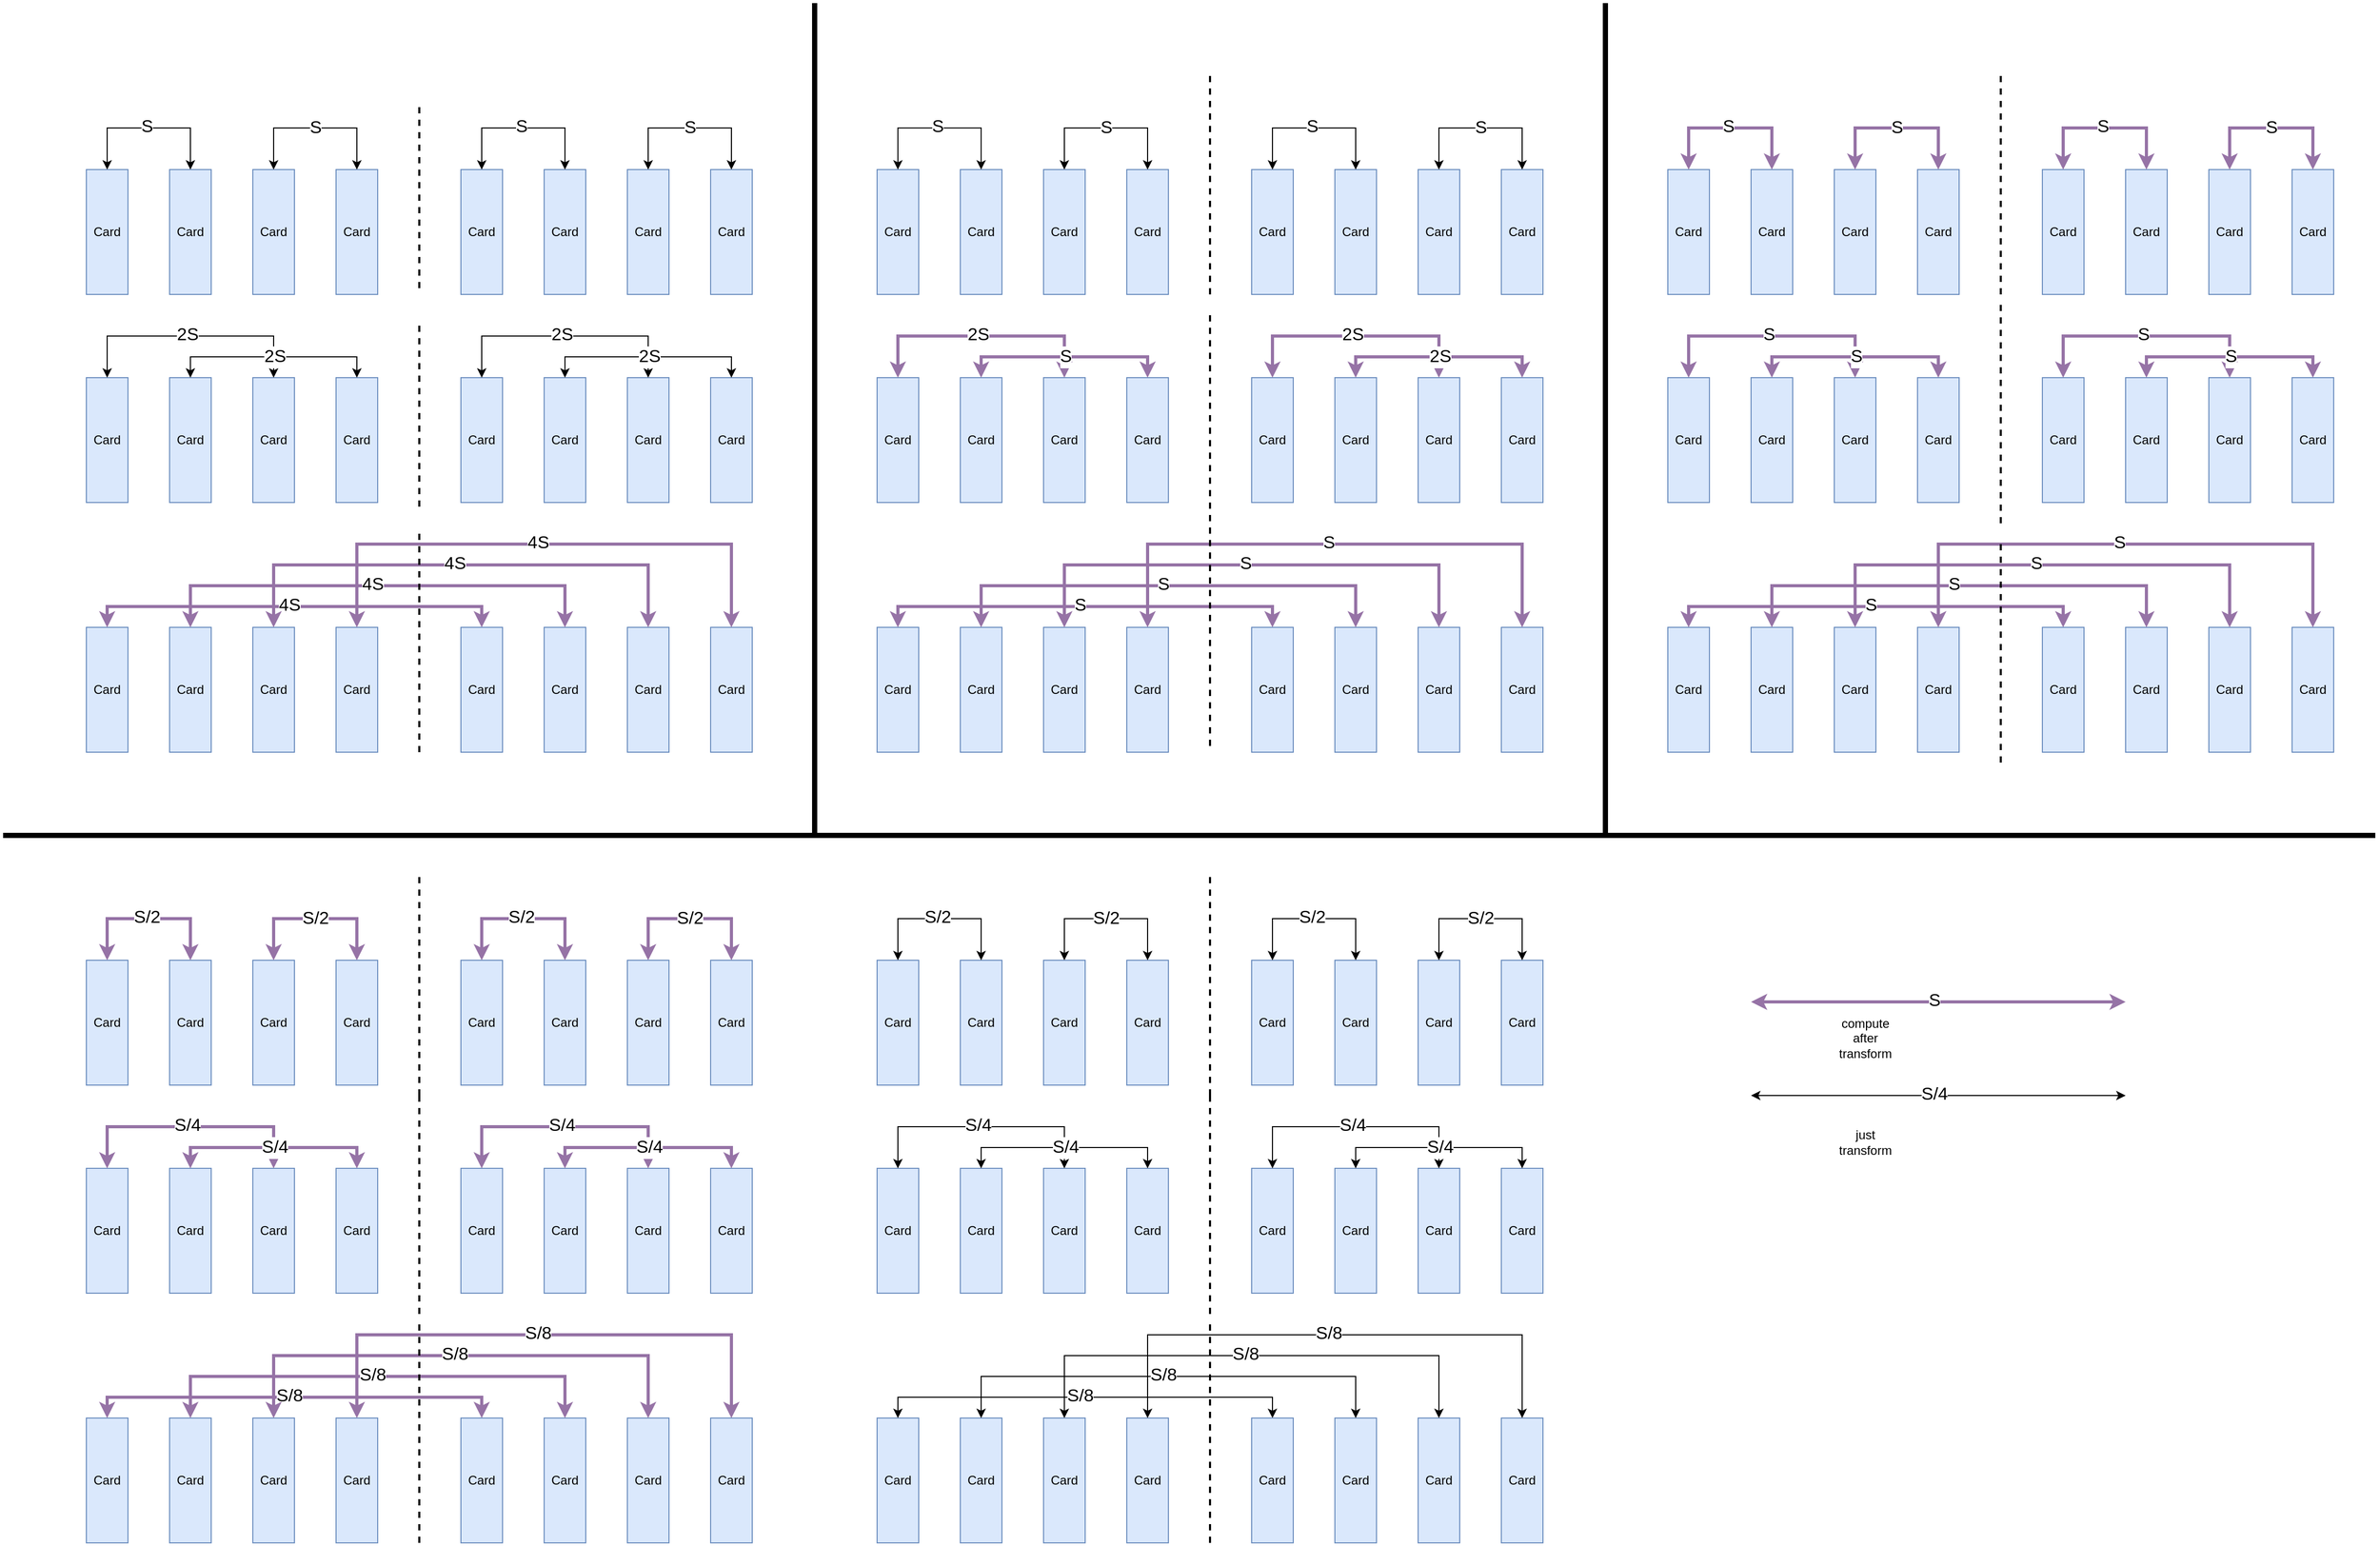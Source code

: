 <mxfile version="22.1.4" type="github">
  <diagram name="Page-1" id="IUTbAycHhZfbYUF3FOJo">
    <mxGraphModel dx="4041" dy="1769" grid="1" gridSize="10" guides="1" tooltips="1" connect="1" arrows="1" fold="1" page="1" pageScale="1" pageWidth="850" pageHeight="1100" math="0" shadow="0">
      <root>
        <mxCell id="0" />
        <mxCell id="1" parent="0" />
        <mxCell id="tdKIKGCB-nvbJtECiJj6-3" value="Card" style="rounded=0;whiteSpace=wrap;html=1;fillColor=#dae8fc;strokeColor=#6c8ebf;" vertex="1" parent="1">
          <mxGeometry x="320" y="240" width="40" height="120" as="geometry" />
        </mxCell>
        <mxCell id="tdKIKGCB-nvbJtECiJj6-4" value="Card" style="rounded=0;whiteSpace=wrap;html=1;fillColor=#dae8fc;strokeColor=#6c8ebf;" vertex="1" parent="1">
          <mxGeometry x="240" y="240" width="40" height="120" as="geometry" />
        </mxCell>
        <mxCell id="tdKIKGCB-nvbJtECiJj6-9" value="" style="endArrow=classic;startArrow=classic;html=1;rounded=0;exitX=0.5;exitY=0;exitDx=0;exitDy=0;entryX=0.5;entryY=0;entryDx=0;entryDy=0;" edge="1" parent="1" source="tdKIKGCB-nvbJtECiJj6-3" target="tdKIKGCB-nvbJtECiJj6-4">
          <mxGeometry width="50" height="50" relative="1" as="geometry">
            <mxPoint x="400" y="610" as="sourcePoint" />
            <mxPoint x="450" y="560" as="targetPoint" />
            <Array as="points">
              <mxPoint x="340" y="200" />
              <mxPoint x="260" y="200" />
            </Array>
          </mxGeometry>
        </mxCell>
        <mxCell id="tdKIKGCB-nvbJtECiJj6-24" value="&lt;font style=&quot;font-size: 17px;&quot;&gt;S&lt;/font&gt;" style="edgeLabel;html=1;align=center;verticalAlign=middle;resizable=0;points=[];" vertex="1" connectable="0" parent="tdKIKGCB-nvbJtECiJj6-9">
          <mxGeometry x="-0.003" relative="1" as="geometry">
            <mxPoint as="offset" />
          </mxGeometry>
        </mxCell>
        <mxCell id="tdKIKGCB-nvbJtECiJj6-19" value="Card" style="rounded=0;whiteSpace=wrap;html=1;fillColor=#dae8fc;strokeColor=#6c8ebf;" vertex="1" parent="1">
          <mxGeometry x="160" y="240" width="40" height="120" as="geometry" />
        </mxCell>
        <mxCell id="tdKIKGCB-nvbJtECiJj6-20" value="Card" style="rounded=0;whiteSpace=wrap;html=1;fillColor=#dae8fc;strokeColor=#6c8ebf;" vertex="1" parent="1">
          <mxGeometry x="80" y="240" width="40" height="120" as="geometry" />
        </mxCell>
        <mxCell id="tdKIKGCB-nvbJtECiJj6-21" value="" style="endArrow=classic;startArrow=classic;html=1;rounded=0;exitX=0.5;exitY=0;exitDx=0;exitDy=0;entryX=0.5;entryY=0;entryDx=0;entryDy=0;" edge="1" parent="1" source="tdKIKGCB-nvbJtECiJj6-19" target="tdKIKGCB-nvbJtECiJj6-20">
          <mxGeometry width="50" height="50" relative="1" as="geometry">
            <mxPoint x="240" y="610" as="sourcePoint" />
            <mxPoint x="290" y="560" as="targetPoint" />
            <Array as="points">
              <mxPoint x="180" y="200" />
              <mxPoint x="100" y="200" />
            </Array>
          </mxGeometry>
        </mxCell>
        <mxCell id="tdKIKGCB-nvbJtECiJj6-22" value="&lt;font style=&quot;font-size: 17px;&quot;&gt;S&lt;/font&gt;" style="edgeLabel;html=1;align=center;verticalAlign=middle;resizable=0;points=[];" vertex="1" connectable="0" parent="tdKIKGCB-nvbJtECiJj6-21">
          <mxGeometry x="0.025" y="-1" relative="1" as="geometry">
            <mxPoint as="offset" />
          </mxGeometry>
        </mxCell>
        <mxCell id="tdKIKGCB-nvbJtECiJj6-26" value="Card" style="rounded=0;whiteSpace=wrap;html=1;fillColor=#dae8fc;strokeColor=#6c8ebf;" vertex="1" parent="1">
          <mxGeometry x="680" y="240" width="40" height="120" as="geometry" />
        </mxCell>
        <mxCell id="tdKIKGCB-nvbJtECiJj6-27" value="Card" style="rounded=0;whiteSpace=wrap;html=1;fillColor=#dae8fc;strokeColor=#6c8ebf;" vertex="1" parent="1">
          <mxGeometry x="600" y="240" width="40" height="120" as="geometry" />
        </mxCell>
        <mxCell id="tdKIKGCB-nvbJtECiJj6-28" value="" style="endArrow=classic;startArrow=classic;html=1;rounded=0;exitX=0.5;exitY=0;exitDx=0;exitDy=0;entryX=0.5;entryY=0;entryDx=0;entryDy=0;" edge="1" parent="1" source="tdKIKGCB-nvbJtECiJj6-26" target="tdKIKGCB-nvbJtECiJj6-27">
          <mxGeometry width="50" height="50" relative="1" as="geometry">
            <mxPoint x="760" y="610" as="sourcePoint" />
            <mxPoint x="810" y="560" as="targetPoint" />
            <Array as="points">
              <mxPoint x="700" y="200" />
              <mxPoint x="620" y="200" />
            </Array>
          </mxGeometry>
        </mxCell>
        <mxCell id="tdKIKGCB-nvbJtECiJj6-29" value="&lt;font style=&quot;font-size: 17px;&quot;&gt;S&lt;/font&gt;" style="edgeLabel;html=1;align=center;verticalAlign=middle;resizable=0;points=[];" vertex="1" connectable="0" parent="tdKIKGCB-nvbJtECiJj6-28">
          <mxGeometry x="-0.003" relative="1" as="geometry">
            <mxPoint as="offset" />
          </mxGeometry>
        </mxCell>
        <mxCell id="tdKIKGCB-nvbJtECiJj6-30" value="Card" style="rounded=0;whiteSpace=wrap;html=1;fillColor=#dae8fc;strokeColor=#6c8ebf;" vertex="1" parent="1">
          <mxGeometry x="520" y="240" width="40" height="120" as="geometry" />
        </mxCell>
        <mxCell id="tdKIKGCB-nvbJtECiJj6-31" value="Card" style="rounded=0;whiteSpace=wrap;html=1;fillColor=#dae8fc;strokeColor=#6c8ebf;" vertex="1" parent="1">
          <mxGeometry x="440" y="240" width="40" height="120" as="geometry" />
        </mxCell>
        <mxCell id="tdKIKGCB-nvbJtECiJj6-32" value="" style="endArrow=classic;startArrow=classic;html=1;rounded=0;exitX=0.5;exitY=0;exitDx=0;exitDy=0;entryX=0.5;entryY=0;entryDx=0;entryDy=0;" edge="1" parent="1" source="tdKIKGCB-nvbJtECiJj6-30" target="tdKIKGCB-nvbJtECiJj6-31">
          <mxGeometry width="50" height="50" relative="1" as="geometry">
            <mxPoint x="600" y="610" as="sourcePoint" />
            <mxPoint x="650" y="560" as="targetPoint" />
            <Array as="points">
              <mxPoint x="540" y="200" />
              <mxPoint x="460" y="200" />
            </Array>
          </mxGeometry>
        </mxCell>
        <mxCell id="tdKIKGCB-nvbJtECiJj6-33" value="&lt;font style=&quot;font-size: 17px;&quot;&gt;S&lt;/font&gt;" style="edgeLabel;html=1;align=center;verticalAlign=middle;resizable=0;points=[];" vertex="1" connectable="0" parent="tdKIKGCB-nvbJtECiJj6-32">
          <mxGeometry x="0.025" y="-1" relative="1" as="geometry">
            <mxPoint as="offset" />
          </mxGeometry>
        </mxCell>
        <mxCell id="tdKIKGCB-nvbJtECiJj6-34" value="Card" style="rounded=0;whiteSpace=wrap;html=1;fillColor=#dae8fc;strokeColor=#6c8ebf;" vertex="1" parent="1">
          <mxGeometry x="320" y="440" width="40" height="120" as="geometry" />
        </mxCell>
        <mxCell id="tdKIKGCB-nvbJtECiJj6-35" value="Card" style="rounded=0;whiteSpace=wrap;html=1;fillColor=#dae8fc;strokeColor=#6c8ebf;" vertex="1" parent="1">
          <mxGeometry x="240" y="440" width="40" height="120" as="geometry" />
        </mxCell>
        <mxCell id="tdKIKGCB-nvbJtECiJj6-38" value="Card" style="rounded=0;whiteSpace=wrap;html=1;fillColor=#dae8fc;strokeColor=#6c8ebf;" vertex="1" parent="1">
          <mxGeometry x="160" y="440" width="40" height="120" as="geometry" />
        </mxCell>
        <mxCell id="tdKIKGCB-nvbJtECiJj6-39" value="Card" style="rounded=0;whiteSpace=wrap;html=1;fillColor=#dae8fc;strokeColor=#6c8ebf;" vertex="1" parent="1">
          <mxGeometry x="80" y="440" width="40" height="120" as="geometry" />
        </mxCell>
        <mxCell id="tdKIKGCB-nvbJtECiJj6-40" value="" style="endArrow=classic;startArrow=classic;html=1;rounded=0;exitX=0.5;exitY=0;exitDx=0;exitDy=0;entryX=0.5;entryY=0;entryDx=0;entryDy=0;" edge="1" parent="1" source="tdKIKGCB-nvbJtECiJj6-35" target="tdKIKGCB-nvbJtECiJj6-39">
          <mxGeometry width="50" height="50" relative="1" as="geometry">
            <mxPoint x="240" y="810" as="sourcePoint" />
            <mxPoint x="290" y="760" as="targetPoint" />
            <Array as="points">
              <mxPoint x="260" y="400" />
              <mxPoint x="100" y="400" />
            </Array>
          </mxGeometry>
        </mxCell>
        <mxCell id="tdKIKGCB-nvbJtECiJj6-41" value="&lt;font style=&quot;font-size: 17px;&quot;&gt;2S&lt;/font&gt;" style="edgeLabel;html=1;align=center;verticalAlign=middle;resizable=0;points=[];" vertex="1" connectable="0" parent="tdKIKGCB-nvbJtECiJj6-40">
          <mxGeometry x="0.025" y="-1" relative="1" as="geometry">
            <mxPoint as="offset" />
          </mxGeometry>
        </mxCell>
        <mxCell id="tdKIKGCB-nvbJtECiJj6-50" value="Card" style="rounded=0;whiteSpace=wrap;html=1;fillColor=#dae8fc;strokeColor=#6c8ebf;" vertex="1" parent="1">
          <mxGeometry x="680" y="440" width="40" height="120" as="geometry" />
        </mxCell>
        <mxCell id="tdKIKGCB-nvbJtECiJj6-51" value="Card" style="rounded=0;whiteSpace=wrap;html=1;fillColor=#dae8fc;strokeColor=#6c8ebf;" vertex="1" parent="1">
          <mxGeometry x="600" y="440" width="40" height="120" as="geometry" />
        </mxCell>
        <mxCell id="tdKIKGCB-nvbJtECiJj6-54" value="Card" style="rounded=0;whiteSpace=wrap;html=1;fillColor=#dae8fc;strokeColor=#6c8ebf;" vertex="1" parent="1">
          <mxGeometry x="520" y="440" width="40" height="120" as="geometry" />
        </mxCell>
        <mxCell id="tdKIKGCB-nvbJtECiJj6-55" value="Card" style="rounded=0;whiteSpace=wrap;html=1;fillColor=#dae8fc;strokeColor=#6c8ebf;" vertex="1" parent="1">
          <mxGeometry x="440" y="440" width="40" height="120" as="geometry" />
        </mxCell>
        <mxCell id="tdKIKGCB-nvbJtECiJj6-56" value="" style="endArrow=classic;startArrow=classic;html=1;rounded=0;exitX=0.5;exitY=0;exitDx=0;exitDy=0;entryX=0.5;entryY=0;entryDx=0;entryDy=0;" edge="1" parent="1" source="tdKIKGCB-nvbJtECiJj6-51" target="tdKIKGCB-nvbJtECiJj6-55">
          <mxGeometry width="50" height="50" relative="1" as="geometry">
            <mxPoint x="600" y="810" as="sourcePoint" />
            <mxPoint x="650" y="760" as="targetPoint" />
            <Array as="points">
              <mxPoint x="620" y="400" />
              <mxPoint x="460" y="400" />
            </Array>
          </mxGeometry>
        </mxCell>
        <mxCell id="tdKIKGCB-nvbJtECiJj6-57" value="&lt;font style=&quot;font-size: 17px;&quot;&gt;2S&lt;/font&gt;" style="edgeLabel;html=1;align=center;verticalAlign=middle;resizable=0;points=[];" vertex="1" connectable="0" parent="tdKIKGCB-nvbJtECiJj6-56">
          <mxGeometry x="0.025" y="-1" relative="1" as="geometry">
            <mxPoint as="offset" />
          </mxGeometry>
        </mxCell>
        <mxCell id="tdKIKGCB-nvbJtECiJj6-52" value="" style="endArrow=classic;startArrow=classic;html=1;rounded=0;exitX=0.5;exitY=0;exitDx=0;exitDy=0;entryX=0.5;entryY=0;entryDx=0;entryDy=0;" edge="1" parent="1" source="tdKIKGCB-nvbJtECiJj6-50" target="tdKIKGCB-nvbJtECiJj6-54">
          <mxGeometry width="50" height="50" relative="1" as="geometry">
            <mxPoint x="760" y="810" as="sourcePoint" />
            <mxPoint x="810" y="760" as="targetPoint" />
            <Array as="points">
              <mxPoint x="700" y="420" />
              <mxPoint x="540" y="420" />
            </Array>
          </mxGeometry>
        </mxCell>
        <mxCell id="tdKIKGCB-nvbJtECiJj6-53" value="&lt;font style=&quot;font-size: 17px;&quot;&gt;2S&lt;/font&gt;" style="edgeLabel;html=1;align=center;verticalAlign=middle;resizable=0;points=[];" vertex="1" connectable="0" parent="tdKIKGCB-nvbJtECiJj6-52">
          <mxGeometry x="-0.003" relative="1" as="geometry">
            <mxPoint as="offset" />
          </mxGeometry>
        </mxCell>
        <mxCell id="tdKIKGCB-nvbJtECiJj6-58" value="Card" style="rounded=0;whiteSpace=wrap;html=1;fillColor=#dae8fc;strokeColor=#6c8ebf;" vertex="1" parent="1">
          <mxGeometry x="320" y="680" width="40" height="120" as="geometry" />
        </mxCell>
        <mxCell id="tdKIKGCB-nvbJtECiJj6-59" value="Card" style="rounded=0;whiteSpace=wrap;html=1;fillColor=#dae8fc;strokeColor=#6c8ebf;" vertex="1" parent="1">
          <mxGeometry x="240" y="680" width="40" height="120" as="geometry" />
        </mxCell>
        <mxCell id="tdKIKGCB-nvbJtECiJj6-60" value="Card" style="rounded=0;whiteSpace=wrap;html=1;fillColor=#dae8fc;strokeColor=#6c8ebf;" vertex="1" parent="1">
          <mxGeometry x="160" y="680" width="40" height="120" as="geometry" />
        </mxCell>
        <mxCell id="tdKIKGCB-nvbJtECiJj6-61" value="Card" style="rounded=0;whiteSpace=wrap;html=1;fillColor=#dae8fc;strokeColor=#6c8ebf;" vertex="1" parent="1">
          <mxGeometry x="80" y="680" width="40" height="120" as="geometry" />
        </mxCell>
        <mxCell id="tdKIKGCB-nvbJtECiJj6-62" value="" style="endArrow=classic;startArrow=classic;html=1;rounded=0;exitX=0.5;exitY=0;exitDx=0;exitDy=0;entryX=0.5;entryY=0;entryDx=0;entryDy=0;fillColor=#e1d5e7;strokeColor=#9673A6;strokeWidth=3;" edge="1" parent="1" source="tdKIKGCB-nvbJtECiJj6-67" target="tdKIKGCB-nvbJtECiJj6-61">
          <mxGeometry width="50" height="50" relative="1" as="geometry">
            <mxPoint x="260" y="680" as="sourcePoint" />
            <mxPoint x="100" y="670" as="targetPoint" />
            <Array as="points">
              <mxPoint x="460" y="660" />
              <mxPoint x="100" y="660" />
            </Array>
          </mxGeometry>
        </mxCell>
        <mxCell id="tdKIKGCB-nvbJtECiJj6-63" value="&lt;font style=&quot;font-size: 17px;&quot;&gt;4S&lt;/font&gt;" style="edgeLabel;html=1;align=center;verticalAlign=middle;resizable=0;points=[];" vertex="1" connectable="0" parent="tdKIKGCB-nvbJtECiJj6-62">
          <mxGeometry x="0.025" y="-1" relative="1" as="geometry">
            <mxPoint as="offset" />
          </mxGeometry>
        </mxCell>
        <mxCell id="tdKIKGCB-nvbJtECiJj6-64" value="Card" style="rounded=0;whiteSpace=wrap;html=1;fillColor=#dae8fc;strokeColor=#6c8ebf;" vertex="1" parent="1">
          <mxGeometry x="680" y="680" width="40" height="120" as="geometry" />
        </mxCell>
        <mxCell id="tdKIKGCB-nvbJtECiJj6-65" value="Card" style="rounded=0;whiteSpace=wrap;html=1;fillColor=#dae8fc;strokeColor=#6c8ebf;" vertex="1" parent="1">
          <mxGeometry x="600" y="680" width="40" height="120" as="geometry" />
        </mxCell>
        <mxCell id="tdKIKGCB-nvbJtECiJj6-66" value="Card" style="rounded=0;whiteSpace=wrap;html=1;fillColor=#dae8fc;strokeColor=#6c8ebf;" vertex="1" parent="1">
          <mxGeometry x="520" y="680" width="40" height="120" as="geometry" />
        </mxCell>
        <mxCell id="tdKIKGCB-nvbJtECiJj6-67" value="Card" style="rounded=0;whiteSpace=wrap;html=1;fillColor=#dae8fc;strokeColor=#6c8ebf;" vertex="1" parent="1">
          <mxGeometry x="440" y="680" width="40" height="120" as="geometry" />
        </mxCell>
        <mxCell id="tdKIKGCB-nvbJtECiJj6-68" value="" style="endArrow=classic;startArrow=classic;html=1;rounded=0;exitX=0.5;exitY=0;exitDx=0;exitDy=0;entryX=0.5;entryY=0;entryDx=0;entryDy=0;fillColor=#e1d5e7;strokeColor=#9673a6;strokeWidth=3;" edge="1" parent="1">
          <mxGeometry width="50" height="50" relative="1" as="geometry">
            <mxPoint x="540" y="680" as="sourcePoint" />
            <mxPoint x="180" y="680" as="targetPoint" />
            <Array as="points">
              <mxPoint x="540" y="640" />
              <mxPoint x="180" y="640" />
            </Array>
          </mxGeometry>
        </mxCell>
        <mxCell id="tdKIKGCB-nvbJtECiJj6-69" value="&lt;font style=&quot;font-size: 17px;&quot;&gt;4S&lt;/font&gt;" style="edgeLabel;html=1;align=center;verticalAlign=middle;resizable=0;points=[];" vertex="1" connectable="0" parent="tdKIKGCB-nvbJtECiJj6-68">
          <mxGeometry x="0.025" y="-1" relative="1" as="geometry">
            <mxPoint as="offset" />
          </mxGeometry>
        </mxCell>
        <mxCell id="tdKIKGCB-nvbJtECiJj6-70" value="" style="endArrow=classic;startArrow=classic;html=1;rounded=0;exitX=0.5;exitY=0;exitDx=0;exitDy=0;entryX=0.5;entryY=0;entryDx=0;entryDy=0;fillColor=#e1d5e7;strokeColor=#9673a6;strokeWidth=3;" edge="1" parent="1">
          <mxGeometry width="50" height="50" relative="1" as="geometry">
            <mxPoint x="620" y="680" as="sourcePoint" />
            <mxPoint x="260" y="680" as="targetPoint" />
            <Array as="points">
              <mxPoint x="620" y="620" />
              <mxPoint x="260" y="620" />
            </Array>
          </mxGeometry>
        </mxCell>
        <mxCell id="tdKIKGCB-nvbJtECiJj6-71" value="&lt;font style=&quot;font-size: 17px;&quot;&gt;4S&lt;/font&gt;" style="edgeLabel;html=1;align=center;verticalAlign=middle;resizable=0;points=[];" vertex="1" connectable="0" parent="tdKIKGCB-nvbJtECiJj6-70">
          <mxGeometry x="0.025" y="-1" relative="1" as="geometry">
            <mxPoint as="offset" />
          </mxGeometry>
        </mxCell>
        <mxCell id="tdKIKGCB-nvbJtECiJj6-72" value="" style="endArrow=classic;startArrow=classic;html=1;rounded=0;exitX=0.5;exitY=0;exitDx=0;exitDy=0;entryX=0.5;entryY=0;entryDx=0;entryDy=0;fillColor=#e1d5e7;strokeColor=#9673a6;strokeWidth=3;" edge="1" parent="1">
          <mxGeometry width="50" height="50" relative="1" as="geometry">
            <mxPoint x="700" y="680" as="sourcePoint" />
            <mxPoint x="340" y="680" as="targetPoint" />
            <Array as="points">
              <mxPoint x="700" y="600" />
              <mxPoint x="340" y="600" />
            </Array>
          </mxGeometry>
        </mxCell>
        <mxCell id="tdKIKGCB-nvbJtECiJj6-73" value="&lt;font style=&quot;font-size: 17px;&quot;&gt;4S&lt;/font&gt;" style="edgeLabel;html=1;align=center;verticalAlign=middle;resizable=0;points=[];" vertex="1" connectable="0" parent="tdKIKGCB-nvbJtECiJj6-72">
          <mxGeometry x="0.025" y="-1" relative="1" as="geometry">
            <mxPoint as="offset" />
          </mxGeometry>
        </mxCell>
        <mxCell id="tdKIKGCB-nvbJtECiJj6-74" value="Card" style="rounded=0;whiteSpace=wrap;html=1;fillColor=#dae8fc;strokeColor=#6c8ebf;" vertex="1" parent="1">
          <mxGeometry x="1080" y="240" width="40" height="120" as="geometry" />
        </mxCell>
        <mxCell id="tdKIKGCB-nvbJtECiJj6-75" value="Card" style="rounded=0;whiteSpace=wrap;html=1;fillColor=#dae8fc;strokeColor=#6c8ebf;" vertex="1" parent="1">
          <mxGeometry x="1000" y="240" width="40" height="120" as="geometry" />
        </mxCell>
        <mxCell id="tdKIKGCB-nvbJtECiJj6-76" value="" style="endArrow=classic;startArrow=classic;html=1;rounded=0;exitX=0.5;exitY=0;exitDx=0;exitDy=0;entryX=0.5;entryY=0;entryDx=0;entryDy=0;fillColor=#e1d5e7;strokeColor=#000000;" edge="1" parent="1" source="tdKIKGCB-nvbJtECiJj6-74" target="tdKIKGCB-nvbJtECiJj6-75">
          <mxGeometry width="50" height="50" relative="1" as="geometry">
            <mxPoint x="1160" y="610" as="sourcePoint" />
            <mxPoint x="1210" y="560" as="targetPoint" />
            <Array as="points">
              <mxPoint x="1100" y="200" />
              <mxPoint x="1020" y="200" />
            </Array>
          </mxGeometry>
        </mxCell>
        <mxCell id="tdKIKGCB-nvbJtECiJj6-77" value="&lt;font style=&quot;font-size: 17px;&quot;&gt;S&lt;/font&gt;" style="edgeLabel;html=1;align=center;verticalAlign=middle;resizable=0;points=[];" vertex="1" connectable="0" parent="tdKIKGCB-nvbJtECiJj6-76">
          <mxGeometry x="-0.003" relative="1" as="geometry">
            <mxPoint as="offset" />
          </mxGeometry>
        </mxCell>
        <mxCell id="tdKIKGCB-nvbJtECiJj6-78" value="Card" style="rounded=0;whiteSpace=wrap;html=1;fillColor=#dae8fc;strokeColor=#6c8ebf;" vertex="1" parent="1">
          <mxGeometry x="920" y="240" width="40" height="120" as="geometry" />
        </mxCell>
        <mxCell id="tdKIKGCB-nvbJtECiJj6-79" value="Card" style="rounded=0;whiteSpace=wrap;html=1;fillColor=#dae8fc;strokeColor=#6c8ebf;" vertex="1" parent="1">
          <mxGeometry x="840" y="240" width="40" height="120" as="geometry" />
        </mxCell>
        <mxCell id="tdKIKGCB-nvbJtECiJj6-80" value="" style="endArrow=classic;startArrow=classic;html=1;rounded=0;exitX=0.5;exitY=0;exitDx=0;exitDy=0;entryX=0.5;entryY=0;entryDx=0;entryDy=0;fillColor=#e1d5e7;strokeColor=#0a0a0a;" edge="1" parent="1" source="tdKIKGCB-nvbJtECiJj6-78" target="tdKIKGCB-nvbJtECiJj6-79">
          <mxGeometry width="50" height="50" relative="1" as="geometry">
            <mxPoint x="1000" y="610" as="sourcePoint" />
            <mxPoint x="1050" y="560" as="targetPoint" />
            <Array as="points">
              <mxPoint x="940" y="200" />
              <mxPoint x="860" y="200" />
            </Array>
          </mxGeometry>
        </mxCell>
        <mxCell id="tdKIKGCB-nvbJtECiJj6-81" value="&lt;font style=&quot;font-size: 17px;&quot;&gt;S&lt;/font&gt;" style="edgeLabel;html=1;align=center;verticalAlign=middle;resizable=0;points=[];" vertex="1" connectable="0" parent="tdKIKGCB-nvbJtECiJj6-80">
          <mxGeometry x="0.025" y="-1" relative="1" as="geometry">
            <mxPoint as="offset" />
          </mxGeometry>
        </mxCell>
        <mxCell id="tdKIKGCB-nvbJtECiJj6-82" value="Card" style="rounded=0;whiteSpace=wrap;html=1;fillColor=#dae8fc;strokeColor=#6c8ebf;" vertex="1" parent="1">
          <mxGeometry x="1440" y="240" width="40" height="120" as="geometry" />
        </mxCell>
        <mxCell id="tdKIKGCB-nvbJtECiJj6-83" value="Card" style="rounded=0;whiteSpace=wrap;html=1;fillColor=#dae8fc;strokeColor=#6c8ebf;" vertex="1" parent="1">
          <mxGeometry x="1360" y="240" width="40" height="120" as="geometry" />
        </mxCell>
        <mxCell id="tdKIKGCB-nvbJtECiJj6-84" value="" style="endArrow=classic;startArrow=classic;html=1;rounded=0;exitX=0.5;exitY=0;exitDx=0;exitDy=0;entryX=0.5;entryY=0;entryDx=0;entryDy=0;strokeColor=#000000;fillColor=#e1d5e7;" edge="1" parent="1" source="tdKIKGCB-nvbJtECiJj6-82" target="tdKIKGCB-nvbJtECiJj6-83">
          <mxGeometry width="50" height="50" relative="1" as="geometry">
            <mxPoint x="1520" y="610" as="sourcePoint" />
            <mxPoint x="1570" y="560" as="targetPoint" />
            <Array as="points">
              <mxPoint x="1460" y="200" />
              <mxPoint x="1380" y="200" />
            </Array>
          </mxGeometry>
        </mxCell>
        <mxCell id="tdKIKGCB-nvbJtECiJj6-85" value="&lt;font style=&quot;font-size: 17px;&quot;&gt;S&lt;/font&gt;" style="edgeLabel;html=1;align=center;verticalAlign=middle;resizable=0;points=[];" vertex="1" connectable="0" parent="tdKIKGCB-nvbJtECiJj6-84">
          <mxGeometry x="-0.003" relative="1" as="geometry">
            <mxPoint as="offset" />
          </mxGeometry>
        </mxCell>
        <mxCell id="tdKIKGCB-nvbJtECiJj6-86" value="Card" style="rounded=0;whiteSpace=wrap;html=1;fillColor=#dae8fc;strokeColor=#6c8ebf;" vertex="1" parent="1">
          <mxGeometry x="1280" y="240" width="40" height="120" as="geometry" />
        </mxCell>
        <mxCell id="tdKIKGCB-nvbJtECiJj6-87" value="Card" style="rounded=0;whiteSpace=wrap;html=1;fillColor=#dae8fc;strokeColor=#6c8ebf;" vertex="1" parent="1">
          <mxGeometry x="1200" y="240" width="40" height="120" as="geometry" />
        </mxCell>
        <mxCell id="tdKIKGCB-nvbJtECiJj6-88" value="" style="endArrow=classic;startArrow=classic;html=1;rounded=0;exitX=0.5;exitY=0;exitDx=0;exitDy=0;entryX=0.5;entryY=0;entryDx=0;entryDy=0;fillColor=#e1d5e7;strokeColor=#000000;" edge="1" parent="1" source="tdKIKGCB-nvbJtECiJj6-86" target="tdKIKGCB-nvbJtECiJj6-87">
          <mxGeometry width="50" height="50" relative="1" as="geometry">
            <mxPoint x="1360" y="610" as="sourcePoint" />
            <mxPoint x="1410" y="560" as="targetPoint" />
            <Array as="points">
              <mxPoint x="1300" y="200" />
              <mxPoint x="1220" y="200" />
            </Array>
          </mxGeometry>
        </mxCell>
        <mxCell id="tdKIKGCB-nvbJtECiJj6-89" value="&lt;font style=&quot;font-size: 17px;&quot;&gt;S&lt;/font&gt;" style="edgeLabel;html=1;align=center;verticalAlign=middle;resizable=0;points=[];" vertex="1" connectable="0" parent="tdKIKGCB-nvbJtECiJj6-88">
          <mxGeometry x="0.025" y="-1" relative="1" as="geometry">
            <mxPoint as="offset" />
          </mxGeometry>
        </mxCell>
        <mxCell id="tdKIKGCB-nvbJtECiJj6-90" value="Card" style="rounded=0;whiteSpace=wrap;html=1;fillColor=#dae8fc;strokeColor=#6c8ebf;" vertex="1" parent="1">
          <mxGeometry x="1080" y="440" width="40" height="120" as="geometry" />
        </mxCell>
        <mxCell id="tdKIKGCB-nvbJtECiJj6-91" value="Card" style="rounded=0;whiteSpace=wrap;html=1;fillColor=#dae8fc;strokeColor=#6c8ebf;" vertex="1" parent="1">
          <mxGeometry x="1000" y="440" width="40" height="120" as="geometry" />
        </mxCell>
        <mxCell id="tdKIKGCB-nvbJtECiJj6-92" value="Card" style="rounded=0;whiteSpace=wrap;html=1;fillColor=#dae8fc;strokeColor=#6c8ebf;" vertex="1" parent="1">
          <mxGeometry x="920" y="440" width="40" height="120" as="geometry" />
        </mxCell>
        <mxCell id="tdKIKGCB-nvbJtECiJj6-93" value="Card" style="rounded=0;whiteSpace=wrap;html=1;fillColor=#dae8fc;strokeColor=#6c8ebf;" vertex="1" parent="1">
          <mxGeometry x="840" y="440" width="40" height="120" as="geometry" />
        </mxCell>
        <mxCell id="tdKIKGCB-nvbJtECiJj6-94" value="" style="endArrow=classic;startArrow=classic;html=1;rounded=0;exitX=0.5;exitY=0;exitDx=0;exitDy=0;entryX=0.5;entryY=0;entryDx=0;entryDy=0;fillColor=#e1d5e7;strokeColor=#9673a6;strokeWidth=3;" edge="1" parent="1" source="tdKIKGCB-nvbJtECiJj6-91" target="tdKIKGCB-nvbJtECiJj6-93">
          <mxGeometry width="50" height="50" relative="1" as="geometry">
            <mxPoint x="1000" y="810" as="sourcePoint" />
            <mxPoint x="1050" y="760" as="targetPoint" />
            <Array as="points">
              <mxPoint x="1020" y="400" />
              <mxPoint x="860" y="400" />
            </Array>
          </mxGeometry>
        </mxCell>
        <mxCell id="tdKIKGCB-nvbJtECiJj6-95" value="&lt;font style=&quot;font-size: 17px;&quot;&gt;2S&lt;/font&gt;" style="edgeLabel;html=1;align=center;verticalAlign=middle;resizable=0;points=[];" vertex="1" connectable="0" parent="tdKIKGCB-nvbJtECiJj6-94">
          <mxGeometry x="0.025" y="-1" relative="1" as="geometry">
            <mxPoint as="offset" />
          </mxGeometry>
        </mxCell>
        <mxCell id="tdKIKGCB-nvbJtECiJj6-96" value="Card" style="rounded=0;whiteSpace=wrap;html=1;fillColor=#dae8fc;strokeColor=#6c8ebf;" vertex="1" parent="1">
          <mxGeometry x="1440" y="440" width="40" height="120" as="geometry" />
        </mxCell>
        <mxCell id="tdKIKGCB-nvbJtECiJj6-97" value="Card" style="rounded=0;whiteSpace=wrap;html=1;fillColor=#dae8fc;strokeColor=#6c8ebf;" vertex="1" parent="1">
          <mxGeometry x="1360" y="440" width="40" height="120" as="geometry" />
        </mxCell>
        <mxCell id="tdKIKGCB-nvbJtECiJj6-98" value="Card" style="rounded=0;whiteSpace=wrap;html=1;fillColor=#dae8fc;strokeColor=#6c8ebf;" vertex="1" parent="1">
          <mxGeometry x="1280" y="440" width="40" height="120" as="geometry" />
        </mxCell>
        <mxCell id="tdKIKGCB-nvbJtECiJj6-99" value="Card" style="rounded=0;whiteSpace=wrap;html=1;fillColor=#dae8fc;strokeColor=#6c8ebf;" vertex="1" parent="1">
          <mxGeometry x="1200" y="440" width="40" height="120" as="geometry" />
        </mxCell>
        <mxCell id="tdKIKGCB-nvbJtECiJj6-100" value="" style="endArrow=classic;startArrow=classic;html=1;rounded=0;exitX=0.5;exitY=0;exitDx=0;exitDy=0;entryX=0.5;entryY=0;entryDx=0;entryDy=0;fillColor=#e1d5e7;strokeColor=#9673a6;strokeWidth=3;" edge="1" parent="1" source="tdKIKGCB-nvbJtECiJj6-97" target="tdKIKGCB-nvbJtECiJj6-99">
          <mxGeometry width="50" height="50" relative="1" as="geometry">
            <mxPoint x="1360" y="810" as="sourcePoint" />
            <mxPoint x="1410" y="760" as="targetPoint" />
            <Array as="points">
              <mxPoint x="1380" y="400" />
              <mxPoint x="1220" y="400" />
            </Array>
          </mxGeometry>
        </mxCell>
        <mxCell id="tdKIKGCB-nvbJtECiJj6-101" value="&lt;font style=&quot;font-size: 17px;&quot;&gt;2S&lt;/font&gt;" style="edgeLabel;html=1;align=center;verticalAlign=middle;resizable=0;points=[];" vertex="1" connectable="0" parent="tdKIKGCB-nvbJtECiJj6-100">
          <mxGeometry x="0.025" y="-1" relative="1" as="geometry">
            <mxPoint as="offset" />
          </mxGeometry>
        </mxCell>
        <mxCell id="tdKIKGCB-nvbJtECiJj6-102" value="" style="endArrow=classic;startArrow=classic;html=1;rounded=0;exitX=0.5;exitY=0;exitDx=0;exitDy=0;entryX=0.5;entryY=0;entryDx=0;entryDy=0;fillColor=#e1d5e7;strokeColor=#9673a6;strokeWidth=3;" edge="1" parent="1" source="tdKIKGCB-nvbJtECiJj6-96" target="tdKIKGCB-nvbJtECiJj6-98">
          <mxGeometry width="50" height="50" relative="1" as="geometry">
            <mxPoint x="1520" y="810" as="sourcePoint" />
            <mxPoint x="1570" y="760" as="targetPoint" />
            <Array as="points">
              <mxPoint x="1460" y="420" />
              <mxPoint x="1300" y="420" />
            </Array>
          </mxGeometry>
        </mxCell>
        <mxCell id="tdKIKGCB-nvbJtECiJj6-103" value="&lt;font style=&quot;font-size: 17px;&quot;&gt;2S&lt;/font&gt;" style="edgeLabel;html=1;align=center;verticalAlign=middle;resizable=0;points=[];" vertex="1" connectable="0" parent="tdKIKGCB-nvbJtECiJj6-102">
          <mxGeometry x="-0.003" relative="1" as="geometry">
            <mxPoint as="offset" />
          </mxGeometry>
        </mxCell>
        <mxCell id="tdKIKGCB-nvbJtECiJj6-104" value="Card" style="rounded=0;whiteSpace=wrap;html=1;fillColor=#dae8fc;strokeColor=#6c8ebf;" vertex="1" parent="1">
          <mxGeometry x="1080" y="680" width="40" height="120" as="geometry" />
        </mxCell>
        <mxCell id="tdKIKGCB-nvbJtECiJj6-105" value="Card" style="rounded=0;whiteSpace=wrap;html=1;fillColor=#dae8fc;strokeColor=#6c8ebf;" vertex="1" parent="1">
          <mxGeometry x="1000" y="680" width="40" height="120" as="geometry" />
        </mxCell>
        <mxCell id="tdKIKGCB-nvbJtECiJj6-106" value="Card" style="rounded=0;whiteSpace=wrap;html=1;fillColor=#dae8fc;strokeColor=#6c8ebf;" vertex="1" parent="1">
          <mxGeometry x="920" y="680" width="40" height="120" as="geometry" />
        </mxCell>
        <mxCell id="tdKIKGCB-nvbJtECiJj6-107" value="Card" style="rounded=0;whiteSpace=wrap;html=1;fillColor=#dae8fc;strokeColor=#6c8ebf;" vertex="1" parent="1">
          <mxGeometry x="840" y="680" width="40" height="120" as="geometry" />
        </mxCell>
        <mxCell id="tdKIKGCB-nvbJtECiJj6-108" value="" style="endArrow=classic;startArrow=classic;html=1;rounded=0;exitX=0.5;exitY=0;exitDx=0;exitDy=0;entryX=0.5;entryY=0;entryDx=0;entryDy=0;fillColor=#e1d5e7;strokeColor=#9673a6;strokeWidth=3;" edge="1" parent="1" source="tdKIKGCB-nvbJtECiJj6-113" target="tdKIKGCB-nvbJtECiJj6-107">
          <mxGeometry width="50" height="50" relative="1" as="geometry">
            <mxPoint x="1020" y="680" as="sourcePoint" />
            <mxPoint x="860" y="670" as="targetPoint" />
            <Array as="points">
              <mxPoint x="1220" y="660" />
              <mxPoint x="860" y="660" />
            </Array>
          </mxGeometry>
        </mxCell>
        <mxCell id="tdKIKGCB-nvbJtECiJj6-109" value="&lt;font style=&quot;font-size: 17px;&quot;&gt;S&lt;/font&gt;" style="edgeLabel;html=1;align=center;verticalAlign=middle;resizable=0;points=[];" vertex="1" connectable="0" parent="tdKIKGCB-nvbJtECiJj6-108">
          <mxGeometry x="0.025" y="-1" relative="1" as="geometry">
            <mxPoint as="offset" />
          </mxGeometry>
        </mxCell>
        <mxCell id="tdKIKGCB-nvbJtECiJj6-110" value="Card" style="rounded=0;whiteSpace=wrap;html=1;fillColor=#dae8fc;strokeColor=#6c8ebf;" vertex="1" parent="1">
          <mxGeometry x="1440" y="680" width="40" height="120" as="geometry" />
        </mxCell>
        <mxCell id="tdKIKGCB-nvbJtECiJj6-111" value="Card" style="rounded=0;whiteSpace=wrap;html=1;fillColor=#dae8fc;strokeColor=#6c8ebf;" vertex="1" parent="1">
          <mxGeometry x="1360" y="680" width="40" height="120" as="geometry" />
        </mxCell>
        <mxCell id="tdKIKGCB-nvbJtECiJj6-112" value="Card" style="rounded=0;whiteSpace=wrap;html=1;fillColor=#dae8fc;strokeColor=#6c8ebf;" vertex="1" parent="1">
          <mxGeometry x="1280" y="680" width="40" height="120" as="geometry" />
        </mxCell>
        <mxCell id="tdKIKGCB-nvbJtECiJj6-113" value="Card" style="rounded=0;whiteSpace=wrap;html=1;fillColor=#dae8fc;strokeColor=#6c8ebf;" vertex="1" parent="1">
          <mxGeometry x="1200" y="680" width="40" height="120" as="geometry" />
        </mxCell>
        <mxCell id="tdKIKGCB-nvbJtECiJj6-114" value="" style="endArrow=classic;startArrow=classic;html=1;rounded=0;exitX=0.5;exitY=0;exitDx=0;exitDy=0;entryX=0.5;entryY=0;entryDx=0;entryDy=0;strokeWidth=3;fillColor=#e1d5e7;strokeColor=#9673a6;" edge="1" parent="1">
          <mxGeometry width="50" height="50" relative="1" as="geometry">
            <mxPoint x="1300" y="680" as="sourcePoint" />
            <mxPoint x="940" y="680" as="targetPoint" />
            <Array as="points">
              <mxPoint x="1300" y="640" />
              <mxPoint x="940" y="640" />
            </Array>
          </mxGeometry>
        </mxCell>
        <mxCell id="tdKIKGCB-nvbJtECiJj6-115" value="&lt;font style=&quot;font-size: 17px;&quot;&gt;S&lt;/font&gt;" style="edgeLabel;html=1;align=center;verticalAlign=middle;resizable=0;points=[];" vertex="1" connectable="0" parent="tdKIKGCB-nvbJtECiJj6-114">
          <mxGeometry x="0.025" y="-1" relative="1" as="geometry">
            <mxPoint as="offset" />
          </mxGeometry>
        </mxCell>
        <mxCell id="tdKIKGCB-nvbJtECiJj6-116" value="" style="endArrow=classic;startArrow=classic;html=1;rounded=0;exitX=0.5;exitY=0;exitDx=0;exitDy=0;entryX=0.5;entryY=0;entryDx=0;entryDy=0;fillColor=#e1d5e7;strokeColor=#9673a6;strokeWidth=3;" edge="1" parent="1">
          <mxGeometry width="50" height="50" relative="1" as="geometry">
            <mxPoint x="1380" y="680" as="sourcePoint" />
            <mxPoint x="1020" y="680" as="targetPoint" />
            <Array as="points">
              <mxPoint x="1380" y="620" />
              <mxPoint x="1020" y="620" />
            </Array>
          </mxGeometry>
        </mxCell>
        <mxCell id="tdKIKGCB-nvbJtECiJj6-117" value="&lt;font style=&quot;font-size: 17px;&quot;&gt;S&lt;/font&gt;" style="edgeLabel;html=1;align=center;verticalAlign=middle;resizable=0;points=[];" vertex="1" connectable="0" parent="tdKIKGCB-nvbJtECiJj6-116">
          <mxGeometry x="0.025" y="-1" relative="1" as="geometry">
            <mxPoint as="offset" />
          </mxGeometry>
        </mxCell>
        <mxCell id="tdKIKGCB-nvbJtECiJj6-118" value="" style="endArrow=classic;startArrow=classic;html=1;rounded=0;exitX=0.5;exitY=0;exitDx=0;exitDy=0;entryX=0.5;entryY=0;entryDx=0;entryDy=0;fillColor=#e1d5e7;strokeColor=#9673a6;strokeWidth=3;" edge="1" parent="1">
          <mxGeometry width="50" height="50" relative="1" as="geometry">
            <mxPoint x="1460" y="680" as="sourcePoint" />
            <mxPoint x="1100" y="680" as="targetPoint" />
            <Array as="points">
              <mxPoint x="1460" y="600" />
              <mxPoint x="1100" y="600" />
            </Array>
          </mxGeometry>
        </mxCell>
        <mxCell id="tdKIKGCB-nvbJtECiJj6-119" value="&lt;font style=&quot;font-size: 17px;&quot;&gt;S&lt;/font&gt;" style="edgeLabel;html=1;align=center;verticalAlign=middle;resizable=0;points=[];" vertex="1" connectable="0" parent="tdKIKGCB-nvbJtECiJj6-118">
          <mxGeometry x="0.025" y="-1" relative="1" as="geometry">
            <mxPoint as="offset" />
          </mxGeometry>
        </mxCell>
        <mxCell id="tdKIKGCB-nvbJtECiJj6-120" value="" style="endArrow=classic;startArrow=classic;html=1;rounded=0;exitX=0.5;exitY=0;exitDx=0;exitDy=0;entryX=0.5;entryY=0;entryDx=0;entryDy=0;fillColor=#e1d5e7;strokeColor=#9673a6;strokeWidth=3;" edge="1" parent="1">
          <mxGeometry width="50" height="50" relative="1" as="geometry">
            <mxPoint x="1100" y="440" as="sourcePoint" />
            <mxPoint x="940" y="440" as="targetPoint" />
            <Array as="points">
              <mxPoint x="1100" y="420" />
              <mxPoint x="940" y="420" />
            </Array>
          </mxGeometry>
        </mxCell>
        <mxCell id="tdKIKGCB-nvbJtECiJj6-121" value="&lt;font style=&quot;font-size: 17px;&quot;&gt;S&lt;/font&gt;" style="edgeLabel;html=1;align=center;verticalAlign=middle;resizable=0;points=[];" vertex="1" connectable="0" parent="tdKIKGCB-nvbJtECiJj6-120">
          <mxGeometry x="-0.003" relative="1" as="geometry">
            <mxPoint as="offset" />
          </mxGeometry>
        </mxCell>
        <mxCell id="tdKIKGCB-nvbJtECiJj6-122" value="" style="endArrow=classic;startArrow=classic;html=1;rounded=0;exitX=0.5;exitY=0;exitDx=0;exitDy=0;entryX=0.5;entryY=0;entryDx=0;entryDy=0;" edge="1" parent="1">
          <mxGeometry width="50" height="50" relative="1" as="geometry">
            <mxPoint x="340" y="440" as="sourcePoint" />
            <mxPoint x="180" y="440" as="targetPoint" />
            <Array as="points">
              <mxPoint x="340" y="420" />
              <mxPoint x="180" y="420" />
            </Array>
          </mxGeometry>
        </mxCell>
        <mxCell id="tdKIKGCB-nvbJtECiJj6-123" value="&lt;font style=&quot;font-size: 17px;&quot;&gt;2S&lt;/font&gt;" style="edgeLabel;html=1;align=center;verticalAlign=middle;resizable=0;points=[];" vertex="1" connectable="0" parent="tdKIKGCB-nvbJtECiJj6-122">
          <mxGeometry x="-0.003" relative="1" as="geometry">
            <mxPoint as="offset" />
          </mxGeometry>
        </mxCell>
        <mxCell id="tdKIKGCB-nvbJtECiJj6-134" value="Card" style="rounded=0;whiteSpace=wrap;html=1;fillColor=#dae8fc;strokeColor=#6c8ebf;" vertex="1" parent="1">
          <mxGeometry x="320" y="1440" width="40" height="120" as="geometry" />
        </mxCell>
        <mxCell id="tdKIKGCB-nvbJtECiJj6-135" value="Card" style="rounded=0;whiteSpace=wrap;html=1;fillColor=#dae8fc;strokeColor=#6c8ebf;" vertex="1" parent="1">
          <mxGeometry x="240" y="1440" width="40" height="120" as="geometry" />
        </mxCell>
        <mxCell id="tdKIKGCB-nvbJtECiJj6-136" value="Card" style="rounded=0;whiteSpace=wrap;html=1;fillColor=#dae8fc;strokeColor=#6c8ebf;" vertex="1" parent="1">
          <mxGeometry x="160" y="1440" width="40" height="120" as="geometry" />
        </mxCell>
        <mxCell id="tdKIKGCB-nvbJtECiJj6-137" value="Card" style="rounded=0;whiteSpace=wrap;html=1;fillColor=#dae8fc;strokeColor=#6c8ebf;" vertex="1" parent="1">
          <mxGeometry x="80" y="1440" width="40" height="120" as="geometry" />
        </mxCell>
        <mxCell id="tdKIKGCB-nvbJtECiJj6-138" value="" style="endArrow=classic;startArrow=classic;html=1;rounded=0;exitX=0.5;exitY=0;exitDx=0;exitDy=0;entryX=0.5;entryY=0;entryDx=0;entryDy=0;fillColor=#e1d5e7;strokeColor=#9673a6;strokeWidth=3;" edge="1" parent="1" source="tdKIKGCB-nvbJtECiJj6-143" target="tdKIKGCB-nvbJtECiJj6-137">
          <mxGeometry width="50" height="50" relative="1" as="geometry">
            <mxPoint x="260" y="1440" as="sourcePoint" />
            <mxPoint x="100" y="1430" as="targetPoint" />
            <Array as="points">
              <mxPoint x="460" y="1420" />
              <mxPoint x="100" y="1420" />
            </Array>
          </mxGeometry>
        </mxCell>
        <mxCell id="tdKIKGCB-nvbJtECiJj6-139" value="&lt;font style=&quot;font-size: 17px;&quot;&gt;S/8&lt;/font&gt;" style="edgeLabel;html=1;align=center;verticalAlign=middle;resizable=0;points=[];" vertex="1" connectable="0" parent="tdKIKGCB-nvbJtECiJj6-138">
          <mxGeometry x="0.025" y="-1" relative="1" as="geometry">
            <mxPoint as="offset" />
          </mxGeometry>
        </mxCell>
        <mxCell id="tdKIKGCB-nvbJtECiJj6-140" value="Card" style="rounded=0;whiteSpace=wrap;html=1;fillColor=#dae8fc;strokeColor=#6c8ebf;" vertex="1" parent="1">
          <mxGeometry x="680" y="1440" width="40" height="120" as="geometry" />
        </mxCell>
        <mxCell id="tdKIKGCB-nvbJtECiJj6-141" value="Card" style="rounded=0;whiteSpace=wrap;html=1;fillColor=#dae8fc;strokeColor=#6c8ebf;" vertex="1" parent="1">
          <mxGeometry x="600" y="1440" width="40" height="120" as="geometry" />
        </mxCell>
        <mxCell id="tdKIKGCB-nvbJtECiJj6-142" value="Card" style="rounded=0;whiteSpace=wrap;html=1;fillColor=#dae8fc;strokeColor=#6c8ebf;" vertex="1" parent="1">
          <mxGeometry x="520" y="1440" width="40" height="120" as="geometry" />
        </mxCell>
        <mxCell id="tdKIKGCB-nvbJtECiJj6-143" value="Card" style="rounded=0;whiteSpace=wrap;html=1;fillColor=#dae8fc;strokeColor=#6c8ebf;" vertex="1" parent="1">
          <mxGeometry x="440" y="1440" width="40" height="120" as="geometry" />
        </mxCell>
        <mxCell id="tdKIKGCB-nvbJtECiJj6-144" value="" style="endArrow=classic;startArrow=classic;html=1;rounded=0;exitX=0.5;exitY=0;exitDx=0;exitDy=0;entryX=0.5;entryY=0;entryDx=0;entryDy=0;fillColor=#e1d5e7;strokeColor=#9673a6;strokeWidth=3;" edge="1" parent="1">
          <mxGeometry width="50" height="50" relative="1" as="geometry">
            <mxPoint x="540" y="1440" as="sourcePoint" />
            <mxPoint x="180" y="1440" as="targetPoint" />
            <Array as="points">
              <mxPoint x="540" y="1400" />
              <mxPoint x="180" y="1400" />
            </Array>
          </mxGeometry>
        </mxCell>
        <mxCell id="tdKIKGCB-nvbJtECiJj6-145" value="&lt;font style=&quot;font-size: 17px;&quot;&gt;S/8&lt;/font&gt;" style="edgeLabel;html=1;align=center;verticalAlign=middle;resizable=0;points=[];" vertex="1" connectable="0" parent="tdKIKGCB-nvbJtECiJj6-144">
          <mxGeometry x="0.025" y="-1" relative="1" as="geometry">
            <mxPoint as="offset" />
          </mxGeometry>
        </mxCell>
        <mxCell id="tdKIKGCB-nvbJtECiJj6-146" value="" style="endArrow=classic;startArrow=classic;html=1;rounded=0;exitX=0.5;exitY=0;exitDx=0;exitDy=0;entryX=0.5;entryY=0;entryDx=0;entryDy=0;fillColor=#e1d5e7;strokeColor=#9673a6;strokeWidth=3;" edge="1" parent="1">
          <mxGeometry width="50" height="50" relative="1" as="geometry">
            <mxPoint x="620" y="1440" as="sourcePoint" />
            <mxPoint x="260" y="1440" as="targetPoint" />
            <Array as="points">
              <mxPoint x="620" y="1380" />
              <mxPoint x="260" y="1380" />
            </Array>
          </mxGeometry>
        </mxCell>
        <mxCell id="tdKIKGCB-nvbJtECiJj6-147" value="&lt;font style=&quot;font-size: 17px;&quot;&gt;S/8&lt;/font&gt;" style="edgeLabel;html=1;align=center;verticalAlign=middle;resizable=0;points=[];" vertex="1" connectable="0" parent="tdKIKGCB-nvbJtECiJj6-146">
          <mxGeometry x="0.025" y="-1" relative="1" as="geometry">
            <mxPoint as="offset" />
          </mxGeometry>
        </mxCell>
        <mxCell id="tdKIKGCB-nvbJtECiJj6-148" value="" style="endArrow=classic;startArrow=classic;html=1;rounded=0;exitX=0.5;exitY=0;exitDx=0;exitDy=0;entryX=0.5;entryY=0;entryDx=0;entryDy=0;fillColor=#e1d5e7;strokeColor=#9673a6;strokeWidth=3;" edge="1" parent="1">
          <mxGeometry width="50" height="50" relative="1" as="geometry">
            <mxPoint x="700" y="1440" as="sourcePoint" />
            <mxPoint x="340" y="1440" as="targetPoint" />
            <Array as="points">
              <mxPoint x="700" y="1360" />
              <mxPoint x="340" y="1360" />
            </Array>
          </mxGeometry>
        </mxCell>
        <mxCell id="tdKIKGCB-nvbJtECiJj6-149" value="&lt;font style=&quot;font-size: 17px;&quot;&gt;S/8&lt;/font&gt;" style="edgeLabel;html=1;align=center;verticalAlign=middle;resizable=0;points=[];" vertex="1" connectable="0" parent="tdKIKGCB-nvbJtECiJj6-148">
          <mxGeometry x="0.025" y="-1" relative="1" as="geometry">
            <mxPoint as="offset" />
          </mxGeometry>
        </mxCell>
        <mxCell id="tdKIKGCB-nvbJtECiJj6-150" value="Card" style="rounded=0;whiteSpace=wrap;html=1;fillColor=#dae8fc;strokeColor=#6c8ebf;" vertex="1" parent="1">
          <mxGeometry x="320" y="1200" width="40" height="120" as="geometry" />
        </mxCell>
        <mxCell id="tdKIKGCB-nvbJtECiJj6-151" value="Card" style="rounded=0;whiteSpace=wrap;html=1;fillColor=#dae8fc;strokeColor=#6c8ebf;" vertex="1" parent="1">
          <mxGeometry x="240" y="1200" width="40" height="120" as="geometry" />
        </mxCell>
        <mxCell id="tdKIKGCB-nvbJtECiJj6-152" value="Card" style="rounded=0;whiteSpace=wrap;html=1;fillColor=#dae8fc;strokeColor=#6c8ebf;" vertex="1" parent="1">
          <mxGeometry x="160" y="1200" width="40" height="120" as="geometry" />
        </mxCell>
        <mxCell id="tdKIKGCB-nvbJtECiJj6-153" value="Card" style="rounded=0;whiteSpace=wrap;html=1;fillColor=#dae8fc;strokeColor=#6c8ebf;" vertex="1" parent="1">
          <mxGeometry x="80" y="1200" width="40" height="120" as="geometry" />
        </mxCell>
        <mxCell id="tdKIKGCB-nvbJtECiJj6-154" value="" style="endArrow=classic;startArrow=classic;html=1;rounded=0;exitX=0.5;exitY=0;exitDx=0;exitDy=0;entryX=0.5;entryY=0;entryDx=0;entryDy=0;fillColor=#e1d5e7;strokeColor=#9673a6;strokeWidth=3;" edge="1" parent="1" source="tdKIKGCB-nvbJtECiJj6-151" target="tdKIKGCB-nvbJtECiJj6-153">
          <mxGeometry width="50" height="50" relative="1" as="geometry">
            <mxPoint x="240" y="1570" as="sourcePoint" />
            <mxPoint x="290" y="1520" as="targetPoint" />
            <Array as="points">
              <mxPoint x="260" y="1160" />
              <mxPoint x="100" y="1160" />
            </Array>
          </mxGeometry>
        </mxCell>
        <mxCell id="tdKIKGCB-nvbJtECiJj6-155" value="&lt;font style=&quot;font-size: 17px;&quot;&gt;S/4&lt;/font&gt;" style="edgeLabel;html=1;align=center;verticalAlign=middle;resizable=0;points=[];" vertex="1" connectable="0" parent="tdKIKGCB-nvbJtECiJj6-154">
          <mxGeometry x="0.025" y="-1" relative="1" as="geometry">
            <mxPoint as="offset" />
          </mxGeometry>
        </mxCell>
        <mxCell id="tdKIKGCB-nvbJtECiJj6-156" value="Card" style="rounded=0;whiteSpace=wrap;html=1;fillColor=#dae8fc;strokeColor=#6c8ebf;" vertex="1" parent="1">
          <mxGeometry x="680" y="1200" width="40" height="120" as="geometry" />
        </mxCell>
        <mxCell id="tdKIKGCB-nvbJtECiJj6-157" value="Card" style="rounded=0;whiteSpace=wrap;html=1;fillColor=#dae8fc;strokeColor=#6c8ebf;" vertex="1" parent="1">
          <mxGeometry x="600" y="1200" width="40" height="120" as="geometry" />
        </mxCell>
        <mxCell id="tdKIKGCB-nvbJtECiJj6-158" value="Card" style="rounded=0;whiteSpace=wrap;html=1;fillColor=#dae8fc;strokeColor=#6c8ebf;" vertex="1" parent="1">
          <mxGeometry x="520" y="1200" width="40" height="120" as="geometry" />
        </mxCell>
        <mxCell id="tdKIKGCB-nvbJtECiJj6-159" value="Card" style="rounded=0;whiteSpace=wrap;html=1;fillColor=#dae8fc;strokeColor=#6c8ebf;" vertex="1" parent="1">
          <mxGeometry x="440" y="1200" width="40" height="120" as="geometry" />
        </mxCell>
        <mxCell id="tdKIKGCB-nvbJtECiJj6-160" value="" style="endArrow=classic;startArrow=classic;html=1;rounded=0;exitX=0.5;exitY=0;exitDx=0;exitDy=0;entryX=0.5;entryY=0;entryDx=0;entryDy=0;fillColor=#e1d5e7;strokeColor=#9673a6;strokeWidth=3;" edge="1" parent="1" source="tdKIKGCB-nvbJtECiJj6-157" target="tdKIKGCB-nvbJtECiJj6-159">
          <mxGeometry width="50" height="50" relative="1" as="geometry">
            <mxPoint x="600" y="1570" as="sourcePoint" />
            <mxPoint x="650" y="1520" as="targetPoint" />
            <Array as="points">
              <mxPoint x="620" y="1160" />
              <mxPoint x="460" y="1160" />
            </Array>
          </mxGeometry>
        </mxCell>
        <mxCell id="tdKIKGCB-nvbJtECiJj6-161" value="&lt;font style=&quot;font-size: 17px;&quot;&gt;S/4&lt;/font&gt;" style="edgeLabel;html=1;align=center;verticalAlign=middle;resizable=0;points=[];" vertex="1" connectable="0" parent="tdKIKGCB-nvbJtECiJj6-160">
          <mxGeometry x="0.025" y="-1" relative="1" as="geometry">
            <mxPoint as="offset" />
          </mxGeometry>
        </mxCell>
        <mxCell id="tdKIKGCB-nvbJtECiJj6-162" value="" style="endArrow=classic;startArrow=classic;html=1;rounded=0;exitX=0.5;exitY=0;exitDx=0;exitDy=0;entryX=0.5;entryY=0;entryDx=0;entryDy=0;fillColor=#e1d5e7;strokeColor=#9673a6;strokeWidth=3;" edge="1" parent="1" source="tdKIKGCB-nvbJtECiJj6-156" target="tdKIKGCB-nvbJtECiJj6-158">
          <mxGeometry width="50" height="50" relative="1" as="geometry">
            <mxPoint x="760" y="1570" as="sourcePoint" />
            <mxPoint x="810" y="1520" as="targetPoint" />
            <Array as="points">
              <mxPoint x="700" y="1180" />
              <mxPoint x="540" y="1180" />
            </Array>
          </mxGeometry>
        </mxCell>
        <mxCell id="tdKIKGCB-nvbJtECiJj6-163" value="&lt;font style=&quot;font-size: 17px;&quot;&gt;S/4&lt;/font&gt;" style="edgeLabel;html=1;align=center;verticalAlign=middle;resizable=0;points=[];" vertex="1" connectable="0" parent="tdKIKGCB-nvbJtECiJj6-162">
          <mxGeometry x="-0.003" relative="1" as="geometry">
            <mxPoint as="offset" />
          </mxGeometry>
        </mxCell>
        <mxCell id="tdKIKGCB-nvbJtECiJj6-164" value="" style="endArrow=classic;startArrow=classic;html=1;rounded=0;exitX=0.5;exitY=0;exitDx=0;exitDy=0;entryX=0.5;entryY=0;entryDx=0;entryDy=0;fillColor=#e1d5e7;strokeColor=#9673a6;strokeWidth=3;" edge="1" parent="1">
          <mxGeometry width="50" height="50" relative="1" as="geometry">
            <mxPoint x="340" y="1200" as="sourcePoint" />
            <mxPoint x="180" y="1200" as="targetPoint" />
            <Array as="points">
              <mxPoint x="340" y="1180" />
              <mxPoint x="180" y="1180" />
            </Array>
          </mxGeometry>
        </mxCell>
        <mxCell id="tdKIKGCB-nvbJtECiJj6-165" value="&lt;font style=&quot;font-size: 17px;&quot;&gt;S/4&lt;/font&gt;" style="edgeLabel;html=1;align=center;verticalAlign=middle;resizable=0;points=[];" vertex="1" connectable="0" parent="tdKIKGCB-nvbJtECiJj6-164">
          <mxGeometry x="-0.003" relative="1" as="geometry">
            <mxPoint as="offset" />
          </mxGeometry>
        </mxCell>
        <mxCell id="tdKIKGCB-nvbJtECiJj6-182" value="Card" style="rounded=0;whiteSpace=wrap;html=1;fillColor=#dae8fc;strokeColor=#6c8ebf;" vertex="1" parent="1">
          <mxGeometry x="320" y="1000" width="40" height="120" as="geometry" />
        </mxCell>
        <mxCell id="tdKIKGCB-nvbJtECiJj6-183" value="Card" style="rounded=0;whiteSpace=wrap;html=1;fillColor=#dae8fc;strokeColor=#6c8ebf;" vertex="1" parent="1">
          <mxGeometry x="240" y="1000" width="40" height="120" as="geometry" />
        </mxCell>
        <mxCell id="tdKIKGCB-nvbJtECiJj6-184" value="" style="endArrow=classic;startArrow=classic;html=1;rounded=0;exitX=0.5;exitY=0;exitDx=0;exitDy=0;entryX=0.5;entryY=0;entryDx=0;entryDy=0;fillColor=#e1d5e7;strokeColor=#9673a6;strokeWidth=3;" edge="1" parent="1" source="tdKIKGCB-nvbJtECiJj6-182" target="tdKIKGCB-nvbJtECiJj6-183">
          <mxGeometry width="50" height="50" relative="1" as="geometry">
            <mxPoint x="400" y="1370" as="sourcePoint" />
            <mxPoint x="450" y="1320" as="targetPoint" />
            <Array as="points">
              <mxPoint x="340" y="960" />
              <mxPoint x="260" y="960" />
            </Array>
          </mxGeometry>
        </mxCell>
        <mxCell id="tdKIKGCB-nvbJtECiJj6-185" value="&lt;font style=&quot;font-size: 17px;&quot;&gt;S/2&lt;/font&gt;" style="edgeLabel;html=1;align=center;verticalAlign=middle;resizable=0;points=[];" vertex="1" connectable="0" parent="tdKIKGCB-nvbJtECiJj6-184">
          <mxGeometry x="-0.003" relative="1" as="geometry">
            <mxPoint as="offset" />
          </mxGeometry>
        </mxCell>
        <mxCell id="tdKIKGCB-nvbJtECiJj6-186" value="Card" style="rounded=0;whiteSpace=wrap;html=1;fillColor=#dae8fc;strokeColor=#6c8ebf;" vertex="1" parent="1">
          <mxGeometry x="160" y="1000" width="40" height="120" as="geometry" />
        </mxCell>
        <mxCell id="tdKIKGCB-nvbJtECiJj6-187" value="Card" style="rounded=0;whiteSpace=wrap;html=1;fillColor=#dae8fc;strokeColor=#6c8ebf;" vertex="1" parent="1">
          <mxGeometry x="80" y="1000" width="40" height="120" as="geometry" />
        </mxCell>
        <mxCell id="tdKIKGCB-nvbJtECiJj6-188" value="" style="endArrow=classic;startArrow=classic;html=1;rounded=0;exitX=0.5;exitY=0;exitDx=0;exitDy=0;entryX=0.5;entryY=0;entryDx=0;entryDy=0;fillColor=#e1d5e7;strokeColor=#9673a6;strokeWidth=3;" edge="1" parent="1" source="tdKIKGCB-nvbJtECiJj6-186" target="tdKIKGCB-nvbJtECiJj6-187">
          <mxGeometry width="50" height="50" relative="1" as="geometry">
            <mxPoint x="240" y="1370" as="sourcePoint" />
            <mxPoint x="290" y="1320" as="targetPoint" />
            <Array as="points">
              <mxPoint x="180" y="960" />
              <mxPoint x="100" y="960" />
            </Array>
          </mxGeometry>
        </mxCell>
        <mxCell id="tdKIKGCB-nvbJtECiJj6-189" value="&lt;font style=&quot;font-size: 17px;&quot;&gt;S/2&lt;/font&gt;" style="edgeLabel;html=1;align=center;verticalAlign=middle;resizable=0;points=[];" vertex="1" connectable="0" parent="tdKIKGCB-nvbJtECiJj6-188">
          <mxGeometry x="0.025" y="-1" relative="1" as="geometry">
            <mxPoint as="offset" />
          </mxGeometry>
        </mxCell>
        <mxCell id="tdKIKGCB-nvbJtECiJj6-190" value="Card" style="rounded=0;whiteSpace=wrap;html=1;fillColor=#dae8fc;strokeColor=#6c8ebf;" vertex="1" parent="1">
          <mxGeometry x="680" y="1000" width="40" height="120" as="geometry" />
        </mxCell>
        <mxCell id="tdKIKGCB-nvbJtECiJj6-191" value="Card" style="rounded=0;whiteSpace=wrap;html=1;fillColor=#dae8fc;strokeColor=#6c8ebf;" vertex="1" parent="1">
          <mxGeometry x="600" y="1000" width="40" height="120" as="geometry" />
        </mxCell>
        <mxCell id="tdKIKGCB-nvbJtECiJj6-192" value="" style="endArrow=classic;startArrow=classic;html=1;rounded=0;exitX=0.5;exitY=0;exitDx=0;exitDy=0;entryX=0.5;entryY=0;entryDx=0;entryDy=0;fillColor=#e1d5e7;strokeColor=#9673a6;strokeWidth=3;" edge="1" parent="1" source="tdKIKGCB-nvbJtECiJj6-190" target="tdKIKGCB-nvbJtECiJj6-191">
          <mxGeometry width="50" height="50" relative="1" as="geometry">
            <mxPoint x="760" y="1370" as="sourcePoint" />
            <mxPoint x="810" y="1320" as="targetPoint" />
            <Array as="points">
              <mxPoint x="700" y="960" />
              <mxPoint x="620" y="960" />
            </Array>
          </mxGeometry>
        </mxCell>
        <mxCell id="tdKIKGCB-nvbJtECiJj6-193" value="&lt;font style=&quot;font-size: 17px;&quot;&gt;S/2&lt;br&gt;&lt;/font&gt;" style="edgeLabel;html=1;align=center;verticalAlign=middle;resizable=0;points=[];" vertex="1" connectable="0" parent="tdKIKGCB-nvbJtECiJj6-192">
          <mxGeometry x="-0.003" relative="1" as="geometry">
            <mxPoint as="offset" />
          </mxGeometry>
        </mxCell>
        <mxCell id="tdKIKGCB-nvbJtECiJj6-194" value="Card" style="rounded=0;whiteSpace=wrap;html=1;fillColor=#dae8fc;strokeColor=#6c8ebf;" vertex="1" parent="1">
          <mxGeometry x="520" y="1000" width="40" height="120" as="geometry" />
        </mxCell>
        <mxCell id="tdKIKGCB-nvbJtECiJj6-195" value="Card" style="rounded=0;whiteSpace=wrap;html=1;fillColor=#dae8fc;strokeColor=#6c8ebf;" vertex="1" parent="1">
          <mxGeometry x="440" y="1000" width="40" height="120" as="geometry" />
        </mxCell>
        <mxCell id="tdKIKGCB-nvbJtECiJj6-196" value="" style="endArrow=classic;startArrow=classic;html=1;rounded=0;exitX=0.5;exitY=0;exitDx=0;exitDy=0;entryX=0.5;entryY=0;entryDx=0;entryDy=0;fillColor=#e1d5e7;strokeColor=#9673a6;strokeWidth=3;" edge="1" parent="1" source="tdKIKGCB-nvbJtECiJj6-194" target="tdKIKGCB-nvbJtECiJj6-195">
          <mxGeometry width="50" height="50" relative="1" as="geometry">
            <mxPoint x="600" y="1370" as="sourcePoint" />
            <mxPoint x="650" y="1320" as="targetPoint" />
            <Array as="points">
              <mxPoint x="540" y="960" />
              <mxPoint x="460" y="960" />
            </Array>
          </mxGeometry>
        </mxCell>
        <mxCell id="tdKIKGCB-nvbJtECiJj6-197" value="&lt;font style=&quot;font-size: 17px;&quot;&gt;S/2&lt;br&gt;&lt;/font&gt;" style="edgeLabel;html=1;align=center;verticalAlign=middle;resizable=0;points=[];" vertex="1" connectable="0" parent="tdKIKGCB-nvbJtECiJj6-196">
          <mxGeometry x="0.025" y="-1" relative="1" as="geometry">
            <mxPoint as="offset" />
          </mxGeometry>
        </mxCell>
        <mxCell id="tdKIKGCB-nvbJtECiJj6-198" value="Card" style="rounded=0;whiteSpace=wrap;html=1;fillColor=#dae8fc;strokeColor=#6c8ebf;" vertex="1" parent="1">
          <mxGeometry x="1080" y="1440" width="40" height="120" as="geometry" />
        </mxCell>
        <mxCell id="tdKIKGCB-nvbJtECiJj6-199" value="Card" style="rounded=0;whiteSpace=wrap;html=1;fillColor=#dae8fc;strokeColor=#6c8ebf;" vertex="1" parent="1">
          <mxGeometry x="1000" y="1440" width="40" height="120" as="geometry" />
        </mxCell>
        <mxCell id="tdKIKGCB-nvbJtECiJj6-200" value="Card" style="rounded=0;whiteSpace=wrap;html=1;fillColor=#dae8fc;strokeColor=#6c8ebf;" vertex="1" parent="1">
          <mxGeometry x="920" y="1440" width="40" height="120" as="geometry" />
        </mxCell>
        <mxCell id="tdKIKGCB-nvbJtECiJj6-201" value="Card" style="rounded=0;whiteSpace=wrap;html=1;fillColor=#dae8fc;strokeColor=#6c8ebf;" vertex="1" parent="1">
          <mxGeometry x="840" y="1440" width="40" height="120" as="geometry" />
        </mxCell>
        <mxCell id="tdKIKGCB-nvbJtECiJj6-202" value="" style="endArrow=classic;startArrow=classic;html=1;rounded=0;exitX=0.5;exitY=0;exitDx=0;exitDy=0;entryX=0.5;entryY=0;entryDx=0;entryDy=0;" edge="1" parent="1" source="tdKIKGCB-nvbJtECiJj6-207" target="tdKIKGCB-nvbJtECiJj6-201">
          <mxGeometry width="50" height="50" relative="1" as="geometry">
            <mxPoint x="1020" y="1440" as="sourcePoint" />
            <mxPoint x="860" y="1430" as="targetPoint" />
            <Array as="points">
              <mxPoint x="1220" y="1420" />
              <mxPoint x="860" y="1420" />
            </Array>
          </mxGeometry>
        </mxCell>
        <mxCell id="tdKIKGCB-nvbJtECiJj6-203" value="&lt;font style=&quot;font-size: 17px;&quot;&gt;S/8&lt;/font&gt;" style="edgeLabel;html=1;align=center;verticalAlign=middle;resizable=0;points=[];" vertex="1" connectable="0" parent="tdKIKGCB-nvbJtECiJj6-202">
          <mxGeometry x="0.025" y="-1" relative="1" as="geometry">
            <mxPoint as="offset" />
          </mxGeometry>
        </mxCell>
        <mxCell id="tdKIKGCB-nvbJtECiJj6-204" value="Card" style="rounded=0;whiteSpace=wrap;html=1;fillColor=#dae8fc;strokeColor=#6c8ebf;" vertex="1" parent="1">
          <mxGeometry x="1440" y="1440" width="40" height="120" as="geometry" />
        </mxCell>
        <mxCell id="tdKIKGCB-nvbJtECiJj6-205" value="Card" style="rounded=0;whiteSpace=wrap;html=1;fillColor=#dae8fc;strokeColor=#6c8ebf;" vertex="1" parent="1">
          <mxGeometry x="1360" y="1440" width="40" height="120" as="geometry" />
        </mxCell>
        <mxCell id="tdKIKGCB-nvbJtECiJj6-206" value="Card" style="rounded=0;whiteSpace=wrap;html=1;fillColor=#dae8fc;strokeColor=#6c8ebf;" vertex="1" parent="1">
          <mxGeometry x="1280" y="1440" width="40" height="120" as="geometry" />
        </mxCell>
        <mxCell id="tdKIKGCB-nvbJtECiJj6-207" value="Card" style="rounded=0;whiteSpace=wrap;html=1;fillColor=#dae8fc;strokeColor=#6c8ebf;" vertex="1" parent="1">
          <mxGeometry x="1200" y="1440" width="40" height="120" as="geometry" />
        </mxCell>
        <mxCell id="tdKIKGCB-nvbJtECiJj6-208" value="" style="endArrow=classic;startArrow=classic;html=1;rounded=0;exitX=0.5;exitY=0;exitDx=0;exitDy=0;entryX=0.5;entryY=0;entryDx=0;entryDy=0;" edge="1" parent="1">
          <mxGeometry width="50" height="50" relative="1" as="geometry">
            <mxPoint x="1300" y="1440" as="sourcePoint" />
            <mxPoint x="940" y="1440" as="targetPoint" />
            <Array as="points">
              <mxPoint x="1300" y="1400" />
              <mxPoint x="940" y="1400" />
            </Array>
          </mxGeometry>
        </mxCell>
        <mxCell id="tdKIKGCB-nvbJtECiJj6-209" value="&lt;font style=&quot;font-size: 17px;&quot;&gt;S/8&lt;/font&gt;" style="edgeLabel;html=1;align=center;verticalAlign=middle;resizable=0;points=[];" vertex="1" connectable="0" parent="tdKIKGCB-nvbJtECiJj6-208">
          <mxGeometry x="0.025" y="-1" relative="1" as="geometry">
            <mxPoint as="offset" />
          </mxGeometry>
        </mxCell>
        <mxCell id="tdKIKGCB-nvbJtECiJj6-210" value="" style="endArrow=classic;startArrow=classic;html=1;rounded=0;exitX=0.5;exitY=0;exitDx=0;exitDy=0;entryX=0.5;entryY=0;entryDx=0;entryDy=0;" edge="1" parent="1">
          <mxGeometry width="50" height="50" relative="1" as="geometry">
            <mxPoint x="1380" y="1440" as="sourcePoint" />
            <mxPoint x="1020" y="1440" as="targetPoint" />
            <Array as="points">
              <mxPoint x="1380" y="1380" />
              <mxPoint x="1020" y="1380" />
            </Array>
          </mxGeometry>
        </mxCell>
        <mxCell id="tdKIKGCB-nvbJtECiJj6-211" value="&lt;font style=&quot;font-size: 17px;&quot;&gt;S/8&lt;/font&gt;" style="edgeLabel;html=1;align=center;verticalAlign=middle;resizable=0;points=[];" vertex="1" connectable="0" parent="tdKIKGCB-nvbJtECiJj6-210">
          <mxGeometry x="0.025" y="-1" relative="1" as="geometry">
            <mxPoint as="offset" />
          </mxGeometry>
        </mxCell>
        <mxCell id="tdKIKGCB-nvbJtECiJj6-212" value="" style="endArrow=classic;startArrow=classic;html=1;rounded=0;exitX=0.5;exitY=0;exitDx=0;exitDy=0;entryX=0.5;entryY=0;entryDx=0;entryDy=0;" edge="1" parent="1">
          <mxGeometry width="50" height="50" relative="1" as="geometry">
            <mxPoint x="1460" y="1440" as="sourcePoint" />
            <mxPoint x="1100" y="1440" as="targetPoint" />
            <Array as="points">
              <mxPoint x="1460" y="1360" />
              <mxPoint x="1100" y="1360" />
            </Array>
          </mxGeometry>
        </mxCell>
        <mxCell id="tdKIKGCB-nvbJtECiJj6-213" value="&lt;font style=&quot;font-size: 17px;&quot;&gt;S/8&lt;/font&gt;" style="edgeLabel;html=1;align=center;verticalAlign=middle;resizable=0;points=[];" vertex="1" connectable="0" parent="tdKIKGCB-nvbJtECiJj6-212">
          <mxGeometry x="0.025" y="-1" relative="1" as="geometry">
            <mxPoint as="offset" />
          </mxGeometry>
        </mxCell>
        <mxCell id="tdKIKGCB-nvbJtECiJj6-214" value="Card" style="rounded=0;whiteSpace=wrap;html=1;fillColor=#dae8fc;strokeColor=#6c8ebf;" vertex="1" parent="1">
          <mxGeometry x="1080" y="1200" width="40" height="120" as="geometry" />
        </mxCell>
        <mxCell id="tdKIKGCB-nvbJtECiJj6-215" value="Card" style="rounded=0;whiteSpace=wrap;html=1;fillColor=#dae8fc;strokeColor=#6c8ebf;" vertex="1" parent="1">
          <mxGeometry x="1000" y="1200" width="40" height="120" as="geometry" />
        </mxCell>
        <mxCell id="tdKIKGCB-nvbJtECiJj6-216" value="Card" style="rounded=0;whiteSpace=wrap;html=1;fillColor=#dae8fc;strokeColor=#6c8ebf;" vertex="1" parent="1">
          <mxGeometry x="920" y="1200" width="40" height="120" as="geometry" />
        </mxCell>
        <mxCell id="tdKIKGCB-nvbJtECiJj6-217" value="Card" style="rounded=0;whiteSpace=wrap;html=1;fillColor=#dae8fc;strokeColor=#6c8ebf;" vertex="1" parent="1">
          <mxGeometry x="840" y="1200" width="40" height="120" as="geometry" />
        </mxCell>
        <mxCell id="tdKIKGCB-nvbJtECiJj6-218" value="" style="endArrow=classic;startArrow=classic;html=1;rounded=0;exitX=0.5;exitY=0;exitDx=0;exitDy=0;entryX=0.5;entryY=0;entryDx=0;entryDy=0;" edge="1" parent="1" source="tdKIKGCB-nvbJtECiJj6-215" target="tdKIKGCB-nvbJtECiJj6-217">
          <mxGeometry width="50" height="50" relative="1" as="geometry">
            <mxPoint x="1000" y="1570" as="sourcePoint" />
            <mxPoint x="1050" y="1520" as="targetPoint" />
            <Array as="points">
              <mxPoint x="1020" y="1160" />
              <mxPoint x="860" y="1160" />
            </Array>
          </mxGeometry>
        </mxCell>
        <mxCell id="tdKIKGCB-nvbJtECiJj6-219" value="&lt;font style=&quot;font-size: 17px;&quot;&gt;S/4&lt;/font&gt;" style="edgeLabel;html=1;align=center;verticalAlign=middle;resizable=0;points=[];" vertex="1" connectable="0" parent="tdKIKGCB-nvbJtECiJj6-218">
          <mxGeometry x="0.025" y="-1" relative="1" as="geometry">
            <mxPoint as="offset" />
          </mxGeometry>
        </mxCell>
        <mxCell id="tdKIKGCB-nvbJtECiJj6-220" value="Card" style="rounded=0;whiteSpace=wrap;html=1;fillColor=#dae8fc;strokeColor=#6c8ebf;" vertex="1" parent="1">
          <mxGeometry x="1440" y="1200" width="40" height="120" as="geometry" />
        </mxCell>
        <mxCell id="tdKIKGCB-nvbJtECiJj6-221" value="Card" style="rounded=0;whiteSpace=wrap;html=1;fillColor=#dae8fc;strokeColor=#6c8ebf;" vertex="1" parent="1">
          <mxGeometry x="1360" y="1200" width="40" height="120" as="geometry" />
        </mxCell>
        <mxCell id="tdKIKGCB-nvbJtECiJj6-222" value="Card" style="rounded=0;whiteSpace=wrap;html=1;fillColor=#dae8fc;strokeColor=#6c8ebf;" vertex="1" parent="1">
          <mxGeometry x="1280" y="1200" width="40" height="120" as="geometry" />
        </mxCell>
        <mxCell id="tdKIKGCB-nvbJtECiJj6-223" value="Card" style="rounded=0;whiteSpace=wrap;html=1;fillColor=#dae8fc;strokeColor=#6c8ebf;" vertex="1" parent="1">
          <mxGeometry x="1200" y="1200" width="40" height="120" as="geometry" />
        </mxCell>
        <mxCell id="tdKIKGCB-nvbJtECiJj6-224" value="" style="endArrow=classic;startArrow=classic;html=1;rounded=0;exitX=0.5;exitY=0;exitDx=0;exitDy=0;entryX=0.5;entryY=0;entryDx=0;entryDy=0;" edge="1" parent="1" source="tdKIKGCB-nvbJtECiJj6-221" target="tdKIKGCB-nvbJtECiJj6-223">
          <mxGeometry width="50" height="50" relative="1" as="geometry">
            <mxPoint x="1360" y="1570" as="sourcePoint" />
            <mxPoint x="1410" y="1520" as="targetPoint" />
            <Array as="points">
              <mxPoint x="1380" y="1160" />
              <mxPoint x="1220" y="1160" />
            </Array>
          </mxGeometry>
        </mxCell>
        <mxCell id="tdKIKGCB-nvbJtECiJj6-225" value="&lt;font style=&quot;font-size: 17px;&quot;&gt;S/4&lt;/font&gt;" style="edgeLabel;html=1;align=center;verticalAlign=middle;resizable=0;points=[];" vertex="1" connectable="0" parent="tdKIKGCB-nvbJtECiJj6-224">
          <mxGeometry x="0.025" y="-1" relative="1" as="geometry">
            <mxPoint as="offset" />
          </mxGeometry>
        </mxCell>
        <mxCell id="tdKIKGCB-nvbJtECiJj6-226" value="" style="endArrow=classic;startArrow=classic;html=1;rounded=0;exitX=0.5;exitY=0;exitDx=0;exitDy=0;entryX=0.5;entryY=0;entryDx=0;entryDy=0;" edge="1" parent="1" source="tdKIKGCB-nvbJtECiJj6-220" target="tdKIKGCB-nvbJtECiJj6-222">
          <mxGeometry width="50" height="50" relative="1" as="geometry">
            <mxPoint x="1520" y="1570" as="sourcePoint" />
            <mxPoint x="1570" y="1520" as="targetPoint" />
            <Array as="points">
              <mxPoint x="1460" y="1180" />
              <mxPoint x="1300" y="1180" />
            </Array>
          </mxGeometry>
        </mxCell>
        <mxCell id="tdKIKGCB-nvbJtECiJj6-227" value="&lt;font style=&quot;font-size: 17px;&quot;&gt;S/4&lt;/font&gt;" style="edgeLabel;html=1;align=center;verticalAlign=middle;resizable=0;points=[];" vertex="1" connectable="0" parent="tdKIKGCB-nvbJtECiJj6-226">
          <mxGeometry x="-0.003" relative="1" as="geometry">
            <mxPoint as="offset" />
          </mxGeometry>
        </mxCell>
        <mxCell id="tdKIKGCB-nvbJtECiJj6-228" value="" style="endArrow=classic;startArrow=classic;html=1;rounded=0;exitX=0.5;exitY=0;exitDx=0;exitDy=0;entryX=0.5;entryY=0;entryDx=0;entryDy=0;" edge="1" parent="1">
          <mxGeometry width="50" height="50" relative="1" as="geometry">
            <mxPoint x="1100" y="1200" as="sourcePoint" />
            <mxPoint x="940" y="1200" as="targetPoint" />
            <Array as="points">
              <mxPoint x="1100" y="1180" />
              <mxPoint x="940" y="1180" />
            </Array>
          </mxGeometry>
        </mxCell>
        <mxCell id="tdKIKGCB-nvbJtECiJj6-229" value="&lt;font style=&quot;font-size: 17px;&quot;&gt;S/4&lt;/font&gt;" style="edgeLabel;html=1;align=center;verticalAlign=middle;resizable=0;points=[];" vertex="1" connectable="0" parent="tdKIKGCB-nvbJtECiJj6-228">
          <mxGeometry x="-0.003" relative="1" as="geometry">
            <mxPoint as="offset" />
          </mxGeometry>
        </mxCell>
        <mxCell id="tdKIKGCB-nvbJtECiJj6-230" value="Card" style="rounded=0;whiteSpace=wrap;html=1;fillColor=#dae8fc;strokeColor=#6c8ebf;" vertex="1" parent="1">
          <mxGeometry x="1080" y="1000" width="40" height="120" as="geometry" />
        </mxCell>
        <mxCell id="tdKIKGCB-nvbJtECiJj6-231" value="Card" style="rounded=0;whiteSpace=wrap;html=1;fillColor=#dae8fc;strokeColor=#6c8ebf;" vertex="1" parent="1">
          <mxGeometry x="1000" y="1000" width="40" height="120" as="geometry" />
        </mxCell>
        <mxCell id="tdKIKGCB-nvbJtECiJj6-232" value="" style="endArrow=classic;startArrow=classic;html=1;rounded=0;exitX=0.5;exitY=0;exitDx=0;exitDy=0;entryX=0.5;entryY=0;entryDx=0;entryDy=0;" edge="1" parent="1" source="tdKIKGCB-nvbJtECiJj6-230" target="tdKIKGCB-nvbJtECiJj6-231">
          <mxGeometry width="50" height="50" relative="1" as="geometry">
            <mxPoint x="1160" y="1370" as="sourcePoint" />
            <mxPoint x="1210" y="1320" as="targetPoint" />
            <Array as="points">
              <mxPoint x="1100" y="960" />
              <mxPoint x="1020" y="960" />
            </Array>
          </mxGeometry>
        </mxCell>
        <mxCell id="tdKIKGCB-nvbJtECiJj6-233" value="&lt;font style=&quot;font-size: 17px;&quot;&gt;S/2&lt;/font&gt;" style="edgeLabel;html=1;align=center;verticalAlign=middle;resizable=0;points=[];" vertex="1" connectable="0" parent="tdKIKGCB-nvbJtECiJj6-232">
          <mxGeometry x="-0.003" relative="1" as="geometry">
            <mxPoint as="offset" />
          </mxGeometry>
        </mxCell>
        <mxCell id="tdKIKGCB-nvbJtECiJj6-234" value="Card" style="rounded=0;whiteSpace=wrap;html=1;fillColor=#dae8fc;strokeColor=#6c8ebf;" vertex="1" parent="1">
          <mxGeometry x="920" y="1000" width="40" height="120" as="geometry" />
        </mxCell>
        <mxCell id="tdKIKGCB-nvbJtECiJj6-235" value="Card" style="rounded=0;whiteSpace=wrap;html=1;fillColor=#dae8fc;strokeColor=#6c8ebf;" vertex="1" parent="1">
          <mxGeometry x="840" y="1000" width="40" height="120" as="geometry" />
        </mxCell>
        <mxCell id="tdKIKGCB-nvbJtECiJj6-236" value="" style="endArrow=classic;startArrow=classic;html=1;rounded=0;exitX=0.5;exitY=0;exitDx=0;exitDy=0;entryX=0.5;entryY=0;entryDx=0;entryDy=0;" edge="1" parent="1" source="tdKIKGCB-nvbJtECiJj6-234" target="tdKIKGCB-nvbJtECiJj6-235">
          <mxGeometry width="50" height="50" relative="1" as="geometry">
            <mxPoint x="1000" y="1370" as="sourcePoint" />
            <mxPoint x="1050" y="1320" as="targetPoint" />
            <Array as="points">
              <mxPoint x="940" y="960" />
              <mxPoint x="860" y="960" />
            </Array>
          </mxGeometry>
        </mxCell>
        <mxCell id="tdKIKGCB-nvbJtECiJj6-237" value="&lt;font style=&quot;font-size: 17px;&quot;&gt;S/2&lt;/font&gt;" style="edgeLabel;html=1;align=center;verticalAlign=middle;resizable=0;points=[];" vertex="1" connectable="0" parent="tdKIKGCB-nvbJtECiJj6-236">
          <mxGeometry x="0.025" y="-1" relative="1" as="geometry">
            <mxPoint as="offset" />
          </mxGeometry>
        </mxCell>
        <mxCell id="tdKIKGCB-nvbJtECiJj6-238" value="Card" style="rounded=0;whiteSpace=wrap;html=1;fillColor=#dae8fc;strokeColor=#6c8ebf;" vertex="1" parent="1">
          <mxGeometry x="1440" y="1000" width="40" height="120" as="geometry" />
        </mxCell>
        <mxCell id="tdKIKGCB-nvbJtECiJj6-239" value="Card" style="rounded=0;whiteSpace=wrap;html=1;fillColor=#dae8fc;strokeColor=#6c8ebf;" vertex="1" parent="1">
          <mxGeometry x="1360" y="1000" width="40" height="120" as="geometry" />
        </mxCell>
        <mxCell id="tdKIKGCB-nvbJtECiJj6-240" value="" style="endArrow=classic;startArrow=classic;html=1;rounded=0;exitX=0.5;exitY=0;exitDx=0;exitDy=0;entryX=0.5;entryY=0;entryDx=0;entryDy=0;" edge="1" parent="1" source="tdKIKGCB-nvbJtECiJj6-238" target="tdKIKGCB-nvbJtECiJj6-239">
          <mxGeometry width="50" height="50" relative="1" as="geometry">
            <mxPoint x="1520" y="1370" as="sourcePoint" />
            <mxPoint x="1570" y="1320" as="targetPoint" />
            <Array as="points">
              <mxPoint x="1460" y="960" />
              <mxPoint x="1380" y="960" />
            </Array>
          </mxGeometry>
        </mxCell>
        <mxCell id="tdKIKGCB-nvbJtECiJj6-241" value="&lt;font style=&quot;font-size: 17px;&quot;&gt;S/2&lt;br&gt;&lt;/font&gt;" style="edgeLabel;html=1;align=center;verticalAlign=middle;resizable=0;points=[];" vertex="1" connectable="0" parent="tdKIKGCB-nvbJtECiJj6-240">
          <mxGeometry x="-0.003" relative="1" as="geometry">
            <mxPoint as="offset" />
          </mxGeometry>
        </mxCell>
        <mxCell id="tdKIKGCB-nvbJtECiJj6-242" value="Card" style="rounded=0;whiteSpace=wrap;html=1;fillColor=#dae8fc;strokeColor=#6c8ebf;" vertex="1" parent="1">
          <mxGeometry x="1280" y="1000" width="40" height="120" as="geometry" />
        </mxCell>
        <mxCell id="tdKIKGCB-nvbJtECiJj6-243" value="Card" style="rounded=0;whiteSpace=wrap;html=1;fillColor=#dae8fc;strokeColor=#6c8ebf;" vertex="1" parent="1">
          <mxGeometry x="1200" y="1000" width="40" height="120" as="geometry" />
        </mxCell>
        <mxCell id="tdKIKGCB-nvbJtECiJj6-244" value="" style="endArrow=classic;startArrow=classic;html=1;rounded=0;exitX=0.5;exitY=0;exitDx=0;exitDy=0;entryX=0.5;entryY=0;entryDx=0;entryDy=0;" edge="1" parent="1" source="tdKIKGCB-nvbJtECiJj6-242" target="tdKIKGCB-nvbJtECiJj6-243">
          <mxGeometry width="50" height="50" relative="1" as="geometry">
            <mxPoint x="1360" y="1370" as="sourcePoint" />
            <mxPoint x="1410" y="1320" as="targetPoint" />
            <Array as="points">
              <mxPoint x="1300" y="960" />
              <mxPoint x="1220" y="960" />
            </Array>
          </mxGeometry>
        </mxCell>
        <mxCell id="tdKIKGCB-nvbJtECiJj6-245" value="&lt;font style=&quot;font-size: 17px;&quot;&gt;S/2&lt;br&gt;&lt;/font&gt;" style="edgeLabel;html=1;align=center;verticalAlign=middle;resizable=0;points=[];" vertex="1" connectable="0" parent="tdKIKGCB-nvbJtECiJj6-244">
          <mxGeometry x="0.025" y="-1" relative="1" as="geometry">
            <mxPoint as="offset" />
          </mxGeometry>
        </mxCell>
        <mxCell id="tdKIKGCB-nvbJtECiJj6-246" value="" style="endArrow=none;html=1;rounded=0;strokeWidth=5;" edge="1" parent="1">
          <mxGeometry width="50" height="50" relative="1" as="geometry">
            <mxPoint y="880" as="sourcePoint" />
            <mxPoint x="2280" y="880" as="targetPoint" />
          </mxGeometry>
        </mxCell>
        <mxCell id="tdKIKGCB-nvbJtECiJj6-247" value="" style="endArrow=none;html=1;rounded=0;strokeWidth=5;" edge="1" parent="1">
          <mxGeometry width="50" height="50" relative="1" as="geometry">
            <mxPoint x="780" y="80" as="sourcePoint" />
            <mxPoint x="780" y="880" as="targetPoint" />
          </mxGeometry>
        </mxCell>
        <mxCell id="tdKIKGCB-nvbJtECiJj6-248" value="Card" style="rounded=0;whiteSpace=wrap;html=1;fillColor=#dae8fc;strokeColor=#6c8ebf;" vertex="1" parent="1">
          <mxGeometry x="1840" y="240" width="40" height="120" as="geometry" />
        </mxCell>
        <mxCell id="tdKIKGCB-nvbJtECiJj6-249" value="Card" style="rounded=0;whiteSpace=wrap;html=1;fillColor=#dae8fc;strokeColor=#6c8ebf;" vertex="1" parent="1">
          <mxGeometry x="1760" y="240" width="40" height="120" as="geometry" />
        </mxCell>
        <mxCell id="tdKIKGCB-nvbJtECiJj6-250" value="" style="endArrow=classic;startArrow=classic;html=1;rounded=0;exitX=0.5;exitY=0;exitDx=0;exitDy=0;entryX=0.5;entryY=0;entryDx=0;entryDy=0;fillColor=#e1d5e7;strokeColor=#9673a6;strokeWidth=3;" edge="1" parent="1" source="tdKIKGCB-nvbJtECiJj6-248" target="tdKIKGCB-nvbJtECiJj6-249">
          <mxGeometry width="50" height="50" relative="1" as="geometry">
            <mxPoint x="1920" y="610" as="sourcePoint" />
            <mxPoint x="1970" y="560" as="targetPoint" />
            <Array as="points">
              <mxPoint x="1860" y="200" />
              <mxPoint x="1780" y="200" />
            </Array>
          </mxGeometry>
        </mxCell>
        <mxCell id="tdKIKGCB-nvbJtECiJj6-251" value="&lt;font style=&quot;font-size: 17px;&quot;&gt;S&lt;/font&gt;" style="edgeLabel;html=1;align=center;verticalAlign=middle;resizable=0;points=[];" vertex="1" connectable="0" parent="tdKIKGCB-nvbJtECiJj6-250">
          <mxGeometry x="-0.003" relative="1" as="geometry">
            <mxPoint as="offset" />
          </mxGeometry>
        </mxCell>
        <mxCell id="tdKIKGCB-nvbJtECiJj6-252" value="Card" style="rounded=0;whiteSpace=wrap;html=1;fillColor=#dae8fc;strokeColor=#6c8ebf;" vertex="1" parent="1">
          <mxGeometry x="1680" y="240" width="40" height="120" as="geometry" />
        </mxCell>
        <mxCell id="tdKIKGCB-nvbJtECiJj6-253" value="Card" style="rounded=0;whiteSpace=wrap;html=1;fillColor=#dae8fc;strokeColor=#6c8ebf;" vertex="1" parent="1">
          <mxGeometry x="1600" y="240" width="40" height="120" as="geometry" />
        </mxCell>
        <mxCell id="tdKIKGCB-nvbJtECiJj6-254" value="" style="endArrow=classic;startArrow=classic;html=1;rounded=0;exitX=0.5;exitY=0;exitDx=0;exitDy=0;entryX=0.5;entryY=0;entryDx=0;entryDy=0;fillColor=#e1d5e7;strokeColor=#9673a6;strokeWidth=3;" edge="1" parent="1" source="tdKIKGCB-nvbJtECiJj6-252" target="tdKIKGCB-nvbJtECiJj6-253">
          <mxGeometry width="50" height="50" relative="1" as="geometry">
            <mxPoint x="1760" y="610" as="sourcePoint" />
            <mxPoint x="1810" y="560" as="targetPoint" />
            <Array as="points">
              <mxPoint x="1700" y="200" />
              <mxPoint x="1620" y="200" />
            </Array>
          </mxGeometry>
        </mxCell>
        <mxCell id="tdKIKGCB-nvbJtECiJj6-255" value="&lt;font style=&quot;font-size: 17px;&quot;&gt;S&lt;/font&gt;" style="edgeLabel;html=1;align=center;verticalAlign=middle;resizable=0;points=[];" vertex="1" connectable="0" parent="tdKIKGCB-nvbJtECiJj6-254">
          <mxGeometry x="0.025" y="-1" relative="1" as="geometry">
            <mxPoint as="offset" />
          </mxGeometry>
        </mxCell>
        <mxCell id="tdKIKGCB-nvbJtECiJj6-256" value="Card" style="rounded=0;whiteSpace=wrap;html=1;fillColor=#dae8fc;strokeColor=#6c8ebf;" vertex="1" parent="1">
          <mxGeometry x="2200" y="240" width="40" height="120" as="geometry" />
        </mxCell>
        <mxCell id="tdKIKGCB-nvbJtECiJj6-257" value="Card" style="rounded=0;whiteSpace=wrap;html=1;fillColor=#dae8fc;strokeColor=#6c8ebf;" vertex="1" parent="1">
          <mxGeometry x="2120" y="240" width="40" height="120" as="geometry" />
        </mxCell>
        <mxCell id="tdKIKGCB-nvbJtECiJj6-258" value="" style="endArrow=classic;startArrow=classic;html=1;rounded=0;exitX=0.5;exitY=0;exitDx=0;exitDy=0;entryX=0.5;entryY=0;entryDx=0;entryDy=0;strokeColor=#9673a6;fillColor=#e1d5e7;strokeWidth=3;" edge="1" parent="1" source="tdKIKGCB-nvbJtECiJj6-256" target="tdKIKGCB-nvbJtECiJj6-257">
          <mxGeometry width="50" height="50" relative="1" as="geometry">
            <mxPoint x="2280" y="610" as="sourcePoint" />
            <mxPoint x="2330" y="560" as="targetPoint" />
            <Array as="points">
              <mxPoint x="2220" y="200" />
              <mxPoint x="2140" y="200" />
            </Array>
          </mxGeometry>
        </mxCell>
        <mxCell id="tdKIKGCB-nvbJtECiJj6-259" value="&lt;font style=&quot;font-size: 17px;&quot;&gt;S&lt;/font&gt;" style="edgeLabel;html=1;align=center;verticalAlign=middle;resizable=0;points=[];" vertex="1" connectable="0" parent="tdKIKGCB-nvbJtECiJj6-258">
          <mxGeometry x="-0.003" relative="1" as="geometry">
            <mxPoint as="offset" />
          </mxGeometry>
        </mxCell>
        <mxCell id="tdKIKGCB-nvbJtECiJj6-260" value="Card" style="rounded=0;whiteSpace=wrap;html=1;fillColor=#dae8fc;strokeColor=#6c8ebf;" vertex="1" parent="1">
          <mxGeometry x="2040" y="240" width="40" height="120" as="geometry" />
        </mxCell>
        <mxCell id="tdKIKGCB-nvbJtECiJj6-261" value="Card" style="rounded=0;whiteSpace=wrap;html=1;fillColor=#dae8fc;strokeColor=#6c8ebf;" vertex="1" parent="1">
          <mxGeometry x="1960" y="240" width="40" height="120" as="geometry" />
        </mxCell>
        <mxCell id="tdKIKGCB-nvbJtECiJj6-262" value="" style="endArrow=classic;startArrow=classic;html=1;rounded=0;exitX=0.5;exitY=0;exitDx=0;exitDy=0;entryX=0.5;entryY=0;entryDx=0;entryDy=0;fillColor=#e1d5e7;strokeColor=#9673a6;strokeWidth=3;" edge="1" parent="1" source="tdKIKGCB-nvbJtECiJj6-260" target="tdKIKGCB-nvbJtECiJj6-261">
          <mxGeometry width="50" height="50" relative="1" as="geometry">
            <mxPoint x="2120" y="610" as="sourcePoint" />
            <mxPoint x="2170" y="560" as="targetPoint" />
            <Array as="points">
              <mxPoint x="2060" y="200" />
              <mxPoint x="1980" y="200" />
            </Array>
          </mxGeometry>
        </mxCell>
        <mxCell id="tdKIKGCB-nvbJtECiJj6-263" value="&lt;font style=&quot;font-size: 17px;&quot;&gt;S&lt;/font&gt;" style="edgeLabel;html=1;align=center;verticalAlign=middle;resizable=0;points=[];" vertex="1" connectable="0" parent="tdKIKGCB-nvbJtECiJj6-262">
          <mxGeometry x="0.025" y="-1" relative="1" as="geometry">
            <mxPoint as="offset" />
          </mxGeometry>
        </mxCell>
        <mxCell id="tdKIKGCB-nvbJtECiJj6-264" value="Card" style="rounded=0;whiteSpace=wrap;html=1;fillColor=#dae8fc;strokeColor=#6c8ebf;" vertex="1" parent="1">
          <mxGeometry x="1840" y="440" width="40" height="120" as="geometry" />
        </mxCell>
        <mxCell id="tdKIKGCB-nvbJtECiJj6-265" value="Card" style="rounded=0;whiteSpace=wrap;html=1;fillColor=#dae8fc;strokeColor=#6c8ebf;" vertex="1" parent="1">
          <mxGeometry x="1760" y="440" width="40" height="120" as="geometry" />
        </mxCell>
        <mxCell id="tdKIKGCB-nvbJtECiJj6-266" value="Card" style="rounded=0;whiteSpace=wrap;html=1;fillColor=#dae8fc;strokeColor=#6c8ebf;" vertex="1" parent="1">
          <mxGeometry x="1680" y="440" width="40" height="120" as="geometry" />
        </mxCell>
        <mxCell id="tdKIKGCB-nvbJtECiJj6-267" value="Card" style="rounded=0;whiteSpace=wrap;html=1;fillColor=#dae8fc;strokeColor=#6c8ebf;" vertex="1" parent="1">
          <mxGeometry x="1600" y="440" width="40" height="120" as="geometry" />
        </mxCell>
        <mxCell id="tdKIKGCB-nvbJtECiJj6-268" value="" style="endArrow=classic;startArrow=classic;html=1;rounded=0;exitX=0.5;exitY=0;exitDx=0;exitDy=0;entryX=0.5;entryY=0;entryDx=0;entryDy=0;fillColor=#e1d5e7;strokeColor=#9673a6;strokeWidth=3;" edge="1" parent="1" source="tdKIKGCB-nvbJtECiJj6-265" target="tdKIKGCB-nvbJtECiJj6-267">
          <mxGeometry width="50" height="50" relative="1" as="geometry">
            <mxPoint x="1760" y="810" as="sourcePoint" />
            <mxPoint x="1810" y="760" as="targetPoint" />
            <Array as="points">
              <mxPoint x="1780" y="400" />
              <mxPoint x="1620" y="400" />
            </Array>
          </mxGeometry>
        </mxCell>
        <mxCell id="tdKIKGCB-nvbJtECiJj6-269" value="&lt;font style=&quot;font-size: 17px;&quot;&gt;S&lt;/font&gt;" style="edgeLabel;html=1;align=center;verticalAlign=middle;resizable=0;points=[];" vertex="1" connectable="0" parent="tdKIKGCB-nvbJtECiJj6-268">
          <mxGeometry x="0.025" y="-1" relative="1" as="geometry">
            <mxPoint as="offset" />
          </mxGeometry>
        </mxCell>
        <mxCell id="tdKIKGCB-nvbJtECiJj6-270" value="Card" style="rounded=0;whiteSpace=wrap;html=1;fillColor=#dae8fc;strokeColor=#6c8ebf;" vertex="1" parent="1">
          <mxGeometry x="2200" y="440" width="40" height="120" as="geometry" />
        </mxCell>
        <mxCell id="tdKIKGCB-nvbJtECiJj6-271" value="Card" style="rounded=0;whiteSpace=wrap;html=1;fillColor=#dae8fc;strokeColor=#6c8ebf;" vertex="1" parent="1">
          <mxGeometry x="2120" y="440" width="40" height="120" as="geometry" />
        </mxCell>
        <mxCell id="tdKIKGCB-nvbJtECiJj6-272" value="Card" style="rounded=0;whiteSpace=wrap;html=1;fillColor=#dae8fc;strokeColor=#6c8ebf;" vertex="1" parent="1">
          <mxGeometry x="2040" y="440" width="40" height="120" as="geometry" />
        </mxCell>
        <mxCell id="tdKIKGCB-nvbJtECiJj6-273" value="Card" style="rounded=0;whiteSpace=wrap;html=1;fillColor=#dae8fc;strokeColor=#6c8ebf;" vertex="1" parent="1">
          <mxGeometry x="1960" y="440" width="40" height="120" as="geometry" />
        </mxCell>
        <mxCell id="tdKIKGCB-nvbJtECiJj6-274" value="" style="endArrow=classic;startArrow=classic;html=1;rounded=0;exitX=0.5;exitY=0;exitDx=0;exitDy=0;entryX=0.5;entryY=0;entryDx=0;entryDy=0;fillColor=#e1d5e7;strokeColor=#9673a6;strokeWidth=3;" edge="1" parent="1" source="tdKIKGCB-nvbJtECiJj6-271" target="tdKIKGCB-nvbJtECiJj6-273">
          <mxGeometry width="50" height="50" relative="1" as="geometry">
            <mxPoint x="2120" y="810" as="sourcePoint" />
            <mxPoint x="2170" y="760" as="targetPoint" />
            <Array as="points">
              <mxPoint x="2140" y="400" />
              <mxPoint x="1980" y="400" />
            </Array>
          </mxGeometry>
        </mxCell>
        <mxCell id="tdKIKGCB-nvbJtECiJj6-275" value="&lt;font style=&quot;font-size: 17px;&quot;&gt;S&lt;/font&gt;" style="edgeLabel;html=1;align=center;verticalAlign=middle;resizable=0;points=[];" vertex="1" connectable="0" parent="tdKIKGCB-nvbJtECiJj6-274">
          <mxGeometry x="0.025" y="-1" relative="1" as="geometry">
            <mxPoint as="offset" />
          </mxGeometry>
        </mxCell>
        <mxCell id="tdKIKGCB-nvbJtECiJj6-276" value="" style="endArrow=classic;startArrow=classic;html=1;rounded=0;exitX=0.5;exitY=0;exitDx=0;exitDy=0;entryX=0.5;entryY=0;entryDx=0;entryDy=0;fillColor=#e1d5e7;strokeColor=#9673a6;strokeWidth=3;" edge="1" parent="1" source="tdKIKGCB-nvbJtECiJj6-270" target="tdKIKGCB-nvbJtECiJj6-272">
          <mxGeometry width="50" height="50" relative="1" as="geometry">
            <mxPoint x="2280" y="810" as="sourcePoint" />
            <mxPoint x="2330" y="760" as="targetPoint" />
            <Array as="points">
              <mxPoint x="2220" y="420" />
              <mxPoint x="2060" y="420" />
            </Array>
          </mxGeometry>
        </mxCell>
        <mxCell id="tdKIKGCB-nvbJtECiJj6-277" value="&lt;font style=&quot;font-size: 17px;&quot;&gt;S&lt;/font&gt;" style="edgeLabel;html=1;align=center;verticalAlign=middle;resizable=0;points=[];" vertex="1" connectable="0" parent="tdKIKGCB-nvbJtECiJj6-276">
          <mxGeometry x="-0.003" relative="1" as="geometry">
            <mxPoint as="offset" />
          </mxGeometry>
        </mxCell>
        <mxCell id="tdKIKGCB-nvbJtECiJj6-278" value="Card" style="rounded=0;whiteSpace=wrap;html=1;fillColor=#dae8fc;strokeColor=#6c8ebf;" vertex="1" parent="1">
          <mxGeometry x="1840" y="680" width="40" height="120" as="geometry" />
        </mxCell>
        <mxCell id="tdKIKGCB-nvbJtECiJj6-279" value="Card" style="rounded=0;whiteSpace=wrap;html=1;fillColor=#dae8fc;strokeColor=#6c8ebf;" vertex="1" parent="1">
          <mxGeometry x="1760" y="680" width="40" height="120" as="geometry" />
        </mxCell>
        <mxCell id="tdKIKGCB-nvbJtECiJj6-280" value="Card" style="rounded=0;whiteSpace=wrap;html=1;fillColor=#dae8fc;strokeColor=#6c8ebf;" vertex="1" parent="1">
          <mxGeometry x="1680" y="680" width="40" height="120" as="geometry" />
        </mxCell>
        <mxCell id="tdKIKGCB-nvbJtECiJj6-281" value="Card" style="rounded=0;whiteSpace=wrap;html=1;fillColor=#dae8fc;strokeColor=#6c8ebf;" vertex="1" parent="1">
          <mxGeometry x="1600" y="680" width="40" height="120" as="geometry" />
        </mxCell>
        <mxCell id="tdKIKGCB-nvbJtECiJj6-282" value="" style="endArrow=classic;startArrow=classic;html=1;rounded=0;exitX=0.5;exitY=0;exitDx=0;exitDy=0;entryX=0.5;entryY=0;entryDx=0;entryDy=0;fillColor=#e1d5e7;strokeColor=#9673a6;strokeWidth=3;" edge="1" parent="1" source="tdKIKGCB-nvbJtECiJj6-287" target="tdKIKGCB-nvbJtECiJj6-281">
          <mxGeometry width="50" height="50" relative="1" as="geometry">
            <mxPoint x="1780" y="680" as="sourcePoint" />
            <mxPoint x="1620" y="670" as="targetPoint" />
            <Array as="points">
              <mxPoint x="1980" y="660" />
              <mxPoint x="1620" y="660" />
            </Array>
          </mxGeometry>
        </mxCell>
        <mxCell id="tdKIKGCB-nvbJtECiJj6-283" value="&lt;font style=&quot;font-size: 17px;&quot;&gt;S&lt;/font&gt;" style="edgeLabel;html=1;align=center;verticalAlign=middle;resizable=0;points=[];" vertex="1" connectable="0" parent="tdKIKGCB-nvbJtECiJj6-282">
          <mxGeometry x="0.025" y="-1" relative="1" as="geometry">
            <mxPoint as="offset" />
          </mxGeometry>
        </mxCell>
        <mxCell id="tdKIKGCB-nvbJtECiJj6-284" value="Card" style="rounded=0;whiteSpace=wrap;html=1;fillColor=#dae8fc;strokeColor=#6c8ebf;" vertex="1" parent="1">
          <mxGeometry x="2200" y="680" width="40" height="120" as="geometry" />
        </mxCell>
        <mxCell id="tdKIKGCB-nvbJtECiJj6-285" value="Card" style="rounded=0;whiteSpace=wrap;html=1;fillColor=#dae8fc;strokeColor=#6c8ebf;" vertex="1" parent="1">
          <mxGeometry x="2120" y="680" width="40" height="120" as="geometry" />
        </mxCell>
        <mxCell id="tdKIKGCB-nvbJtECiJj6-286" value="Card" style="rounded=0;whiteSpace=wrap;html=1;fillColor=#dae8fc;strokeColor=#6c8ebf;" vertex="1" parent="1">
          <mxGeometry x="2040" y="680" width="40" height="120" as="geometry" />
        </mxCell>
        <mxCell id="tdKIKGCB-nvbJtECiJj6-287" value="Card" style="rounded=0;whiteSpace=wrap;html=1;fillColor=#dae8fc;strokeColor=#6c8ebf;" vertex="1" parent="1">
          <mxGeometry x="1960" y="680" width="40" height="120" as="geometry" />
        </mxCell>
        <mxCell id="tdKIKGCB-nvbJtECiJj6-288" value="" style="endArrow=classic;startArrow=classic;html=1;rounded=0;exitX=0.5;exitY=0;exitDx=0;exitDy=0;entryX=0.5;entryY=0;entryDx=0;entryDy=0;strokeWidth=3;fillColor=#e1d5e7;strokeColor=#9673a6;" edge="1" parent="1">
          <mxGeometry width="50" height="50" relative="1" as="geometry">
            <mxPoint x="2060" y="680" as="sourcePoint" />
            <mxPoint x="1700" y="680" as="targetPoint" />
            <Array as="points">
              <mxPoint x="2060" y="640" />
              <mxPoint x="1700" y="640" />
            </Array>
          </mxGeometry>
        </mxCell>
        <mxCell id="tdKIKGCB-nvbJtECiJj6-289" value="&lt;font style=&quot;font-size: 17px;&quot;&gt;S&lt;/font&gt;" style="edgeLabel;html=1;align=center;verticalAlign=middle;resizable=0;points=[];" vertex="1" connectable="0" parent="tdKIKGCB-nvbJtECiJj6-288">
          <mxGeometry x="0.025" y="-1" relative="1" as="geometry">
            <mxPoint as="offset" />
          </mxGeometry>
        </mxCell>
        <mxCell id="tdKIKGCB-nvbJtECiJj6-290" value="" style="endArrow=classic;startArrow=classic;html=1;rounded=0;exitX=0.5;exitY=0;exitDx=0;exitDy=0;entryX=0.5;entryY=0;entryDx=0;entryDy=0;fillColor=#e1d5e7;strokeColor=#9673a6;strokeWidth=3;" edge="1" parent="1">
          <mxGeometry width="50" height="50" relative="1" as="geometry">
            <mxPoint x="2140" y="680" as="sourcePoint" />
            <mxPoint x="1780" y="680" as="targetPoint" />
            <Array as="points">
              <mxPoint x="2140" y="620" />
              <mxPoint x="1780" y="620" />
            </Array>
          </mxGeometry>
        </mxCell>
        <mxCell id="tdKIKGCB-nvbJtECiJj6-291" value="&lt;font style=&quot;font-size: 17px;&quot;&gt;S&lt;/font&gt;" style="edgeLabel;html=1;align=center;verticalAlign=middle;resizable=0;points=[];" vertex="1" connectable="0" parent="tdKIKGCB-nvbJtECiJj6-290">
          <mxGeometry x="0.025" y="-1" relative="1" as="geometry">
            <mxPoint as="offset" />
          </mxGeometry>
        </mxCell>
        <mxCell id="tdKIKGCB-nvbJtECiJj6-292" value="" style="endArrow=classic;startArrow=classic;html=1;rounded=0;exitX=0.5;exitY=0;exitDx=0;exitDy=0;entryX=0.5;entryY=0;entryDx=0;entryDy=0;fillColor=#e1d5e7;strokeColor=#9673a6;strokeWidth=3;" edge="1" parent="1">
          <mxGeometry width="50" height="50" relative="1" as="geometry">
            <mxPoint x="2220" y="680" as="sourcePoint" />
            <mxPoint x="1860" y="680" as="targetPoint" />
            <Array as="points">
              <mxPoint x="2220" y="600" />
              <mxPoint x="1860" y="600" />
            </Array>
          </mxGeometry>
        </mxCell>
        <mxCell id="tdKIKGCB-nvbJtECiJj6-293" value="&lt;font style=&quot;font-size: 17px;&quot;&gt;S&lt;/font&gt;" style="edgeLabel;html=1;align=center;verticalAlign=middle;resizable=0;points=[];" vertex="1" connectable="0" parent="tdKIKGCB-nvbJtECiJj6-292">
          <mxGeometry x="0.025" y="-1" relative="1" as="geometry">
            <mxPoint as="offset" />
          </mxGeometry>
        </mxCell>
        <mxCell id="tdKIKGCB-nvbJtECiJj6-294" value="" style="endArrow=classic;startArrow=classic;html=1;rounded=0;exitX=0.5;exitY=0;exitDx=0;exitDy=0;entryX=0.5;entryY=0;entryDx=0;entryDy=0;fillColor=#e1d5e7;strokeColor=#9673a6;strokeWidth=3;" edge="1" parent="1">
          <mxGeometry width="50" height="50" relative="1" as="geometry">
            <mxPoint x="1860" y="440" as="sourcePoint" />
            <mxPoint x="1700" y="440" as="targetPoint" />
            <Array as="points">
              <mxPoint x="1860" y="420" />
              <mxPoint x="1700" y="420" />
            </Array>
          </mxGeometry>
        </mxCell>
        <mxCell id="tdKIKGCB-nvbJtECiJj6-295" value="&lt;font style=&quot;font-size: 17px;&quot;&gt;S&lt;/font&gt;" style="edgeLabel;html=1;align=center;verticalAlign=middle;resizable=0;points=[];" vertex="1" connectable="0" parent="tdKIKGCB-nvbJtECiJj6-294">
          <mxGeometry x="-0.003" relative="1" as="geometry">
            <mxPoint as="offset" />
          </mxGeometry>
        </mxCell>
        <mxCell id="tdKIKGCB-nvbJtECiJj6-296" value="" style="endArrow=none;html=1;rounded=0;strokeWidth=5;" edge="1" parent="1">
          <mxGeometry width="50" height="50" relative="1" as="geometry">
            <mxPoint x="1540" y="80" as="sourcePoint" />
            <mxPoint x="1540" y="880" as="targetPoint" />
          </mxGeometry>
        </mxCell>
        <mxCell id="tdKIKGCB-nvbJtECiJj6-297" value="" style="endArrow=none;dashed=1;html=1;rounded=0;strokeWidth=2;" edge="1" parent="1">
          <mxGeometry width="50" height="50" relative="1" as="geometry">
            <mxPoint x="400" y="180" as="sourcePoint" />
            <mxPoint x="400" y="360" as="targetPoint" />
          </mxGeometry>
        </mxCell>
        <mxCell id="tdKIKGCB-nvbJtECiJj6-298" value="" style="endArrow=none;dashed=1;html=1;rounded=0;strokeWidth=2;" edge="1" parent="1">
          <mxGeometry width="50" height="50" relative="1" as="geometry">
            <mxPoint x="400" y="390" as="sourcePoint" />
            <mxPoint x="400" y="570" as="targetPoint" />
          </mxGeometry>
        </mxCell>
        <mxCell id="tdKIKGCB-nvbJtECiJj6-299" value="" style="endArrow=none;dashed=1;html=1;rounded=0;strokeWidth=2;" edge="1" parent="1">
          <mxGeometry width="50" height="50" relative="1" as="geometry">
            <mxPoint x="400" y="590" as="sourcePoint" />
            <mxPoint x="400" y="800" as="targetPoint" />
          </mxGeometry>
        </mxCell>
        <mxCell id="tdKIKGCB-nvbJtECiJj6-300" value="" style="endArrow=none;dashed=1;html=1;rounded=0;strokeWidth=2;" edge="1" parent="1">
          <mxGeometry width="50" height="50" relative="1" as="geometry">
            <mxPoint x="1160" y="150" as="sourcePoint" />
            <mxPoint x="1160" y="360" as="targetPoint" />
          </mxGeometry>
        </mxCell>
        <mxCell id="tdKIKGCB-nvbJtECiJj6-301" value="" style="endArrow=none;dashed=1;html=1;rounded=0;strokeWidth=2;" edge="1" parent="1">
          <mxGeometry width="50" height="50" relative="1" as="geometry">
            <mxPoint x="1160" y="380" as="sourcePoint" />
            <mxPoint x="1160" y="560" as="targetPoint" />
          </mxGeometry>
        </mxCell>
        <mxCell id="tdKIKGCB-nvbJtECiJj6-302" value="" style="endArrow=none;dashed=1;html=1;rounded=0;strokeWidth=2;" edge="1" parent="1">
          <mxGeometry width="50" height="50" relative="1" as="geometry">
            <mxPoint x="1160" y="560" as="sourcePoint" />
            <mxPoint x="1160" y="800" as="targetPoint" />
          </mxGeometry>
        </mxCell>
        <mxCell id="tdKIKGCB-nvbJtECiJj6-303" value="" style="endArrow=none;dashed=1;html=1;rounded=0;strokeWidth=2;" edge="1" parent="1">
          <mxGeometry width="50" height="50" relative="1" as="geometry">
            <mxPoint x="1920" y="150" as="sourcePoint" />
            <mxPoint x="1920" y="360" as="targetPoint" />
          </mxGeometry>
        </mxCell>
        <mxCell id="tdKIKGCB-nvbJtECiJj6-304" value="" style="endArrow=none;dashed=1;html=1;rounded=0;strokeWidth=2;" edge="1" parent="1">
          <mxGeometry width="50" height="50" relative="1" as="geometry">
            <mxPoint x="1920" y="370" as="sourcePoint" />
            <mxPoint x="1920" y="580" as="targetPoint" />
          </mxGeometry>
        </mxCell>
        <mxCell id="tdKIKGCB-nvbJtECiJj6-305" value="" style="endArrow=none;dashed=1;html=1;rounded=0;strokeWidth=2;" edge="1" parent="1">
          <mxGeometry width="50" height="50" relative="1" as="geometry">
            <mxPoint x="1920" y="600" as="sourcePoint" />
            <mxPoint x="1920" y="810" as="targetPoint" />
          </mxGeometry>
        </mxCell>
        <mxCell id="tdKIKGCB-nvbJtECiJj6-306" value="" style="endArrow=none;dashed=1;html=1;rounded=0;strokeWidth=2;" edge="1" parent="1">
          <mxGeometry width="50" height="50" relative="1" as="geometry">
            <mxPoint x="1160" y="920" as="sourcePoint" />
            <mxPoint x="1160" y="1130" as="targetPoint" />
          </mxGeometry>
        </mxCell>
        <mxCell id="tdKIKGCB-nvbJtECiJj6-307" value="" style="endArrow=none;dashed=1;html=1;rounded=0;strokeWidth=2;" edge="1" parent="1">
          <mxGeometry width="50" height="50" relative="1" as="geometry">
            <mxPoint x="1160" y="1130" as="sourcePoint" />
            <mxPoint x="1160" y="1340" as="targetPoint" />
          </mxGeometry>
        </mxCell>
        <mxCell id="tdKIKGCB-nvbJtECiJj6-308" value="" style="endArrow=none;dashed=1;html=1;rounded=0;strokeWidth=2;" edge="1" parent="1">
          <mxGeometry width="50" height="50" relative="1" as="geometry">
            <mxPoint x="1160" y="1350" as="sourcePoint" />
            <mxPoint x="1160" y="1560" as="targetPoint" />
          </mxGeometry>
        </mxCell>
        <mxCell id="tdKIKGCB-nvbJtECiJj6-309" value="" style="endArrow=none;dashed=1;html=1;rounded=0;strokeWidth=2;" edge="1" parent="1">
          <mxGeometry width="50" height="50" relative="1" as="geometry">
            <mxPoint x="400" y="920" as="sourcePoint" />
            <mxPoint x="400" y="1130" as="targetPoint" />
          </mxGeometry>
        </mxCell>
        <mxCell id="tdKIKGCB-nvbJtECiJj6-310" value="" style="endArrow=none;dashed=1;html=1;rounded=0;strokeWidth=2;" edge="1" parent="1">
          <mxGeometry width="50" height="50" relative="1" as="geometry">
            <mxPoint x="400" y="1130" as="sourcePoint" />
            <mxPoint x="400" y="1340" as="targetPoint" />
          </mxGeometry>
        </mxCell>
        <mxCell id="tdKIKGCB-nvbJtECiJj6-311" value="" style="endArrow=none;dashed=1;html=1;rounded=0;strokeWidth=2;" edge="1" parent="1">
          <mxGeometry width="50" height="50" relative="1" as="geometry">
            <mxPoint x="400" y="1350" as="sourcePoint" />
            <mxPoint x="400" y="1560" as="targetPoint" />
          </mxGeometry>
        </mxCell>
        <mxCell id="tdKIKGCB-nvbJtECiJj6-312" value="" style="endArrow=classic;startArrow=classic;html=1;rounded=0;fillColor=#e1d5e7;strokeColor=#9673a6;strokeWidth=3;" edge="1" parent="1">
          <mxGeometry width="50" height="50" relative="1" as="geometry">
            <mxPoint x="2040" y="1040" as="sourcePoint" />
            <mxPoint x="1680" y="1040" as="targetPoint" />
            <Array as="points">
              <mxPoint x="2040" y="1040" />
              <mxPoint x="1680" y="1040" />
            </Array>
          </mxGeometry>
        </mxCell>
        <mxCell id="tdKIKGCB-nvbJtECiJj6-313" value="&lt;font style=&quot;font-size: 17px;&quot;&gt;S&lt;/font&gt;" style="edgeLabel;html=1;align=center;verticalAlign=middle;resizable=0;points=[];" vertex="1" connectable="0" parent="tdKIKGCB-nvbJtECiJj6-312">
          <mxGeometry x="0.025" y="-1" relative="1" as="geometry">
            <mxPoint as="offset" />
          </mxGeometry>
        </mxCell>
        <mxCell id="tdKIKGCB-nvbJtECiJj6-314" value="" style="endArrow=classic;startArrow=classic;html=1;rounded=0;" edge="1" parent="1">
          <mxGeometry width="50" height="50" relative="1" as="geometry">
            <mxPoint x="2040" y="1130" as="sourcePoint" />
            <mxPoint x="1680" y="1130" as="targetPoint" />
            <Array as="points">
              <mxPoint x="1880" y="1130" />
            </Array>
          </mxGeometry>
        </mxCell>
        <mxCell id="tdKIKGCB-nvbJtECiJj6-315" value="&lt;font style=&quot;font-size: 17px;&quot;&gt;S/4&lt;/font&gt;" style="edgeLabel;html=1;align=center;verticalAlign=middle;resizable=0;points=[];" vertex="1" connectable="0" parent="tdKIKGCB-nvbJtECiJj6-314">
          <mxGeometry x="0.025" y="-1" relative="1" as="geometry">
            <mxPoint as="offset" />
          </mxGeometry>
        </mxCell>
        <mxCell id="tdKIKGCB-nvbJtECiJj6-316" value="compute after transform" style="text;html=1;strokeColor=none;fillColor=none;align=center;verticalAlign=middle;whiteSpace=wrap;rounded=0;" vertex="1" parent="1">
          <mxGeometry x="1760" y="1060" width="60" height="30" as="geometry" />
        </mxCell>
        <mxCell id="tdKIKGCB-nvbJtECiJj6-317" value="just transform" style="text;html=1;strokeColor=none;fillColor=none;align=center;verticalAlign=middle;whiteSpace=wrap;rounded=0;" vertex="1" parent="1">
          <mxGeometry x="1760" y="1160" width="60" height="30" as="geometry" />
        </mxCell>
      </root>
    </mxGraphModel>
  </diagram>
</mxfile>
